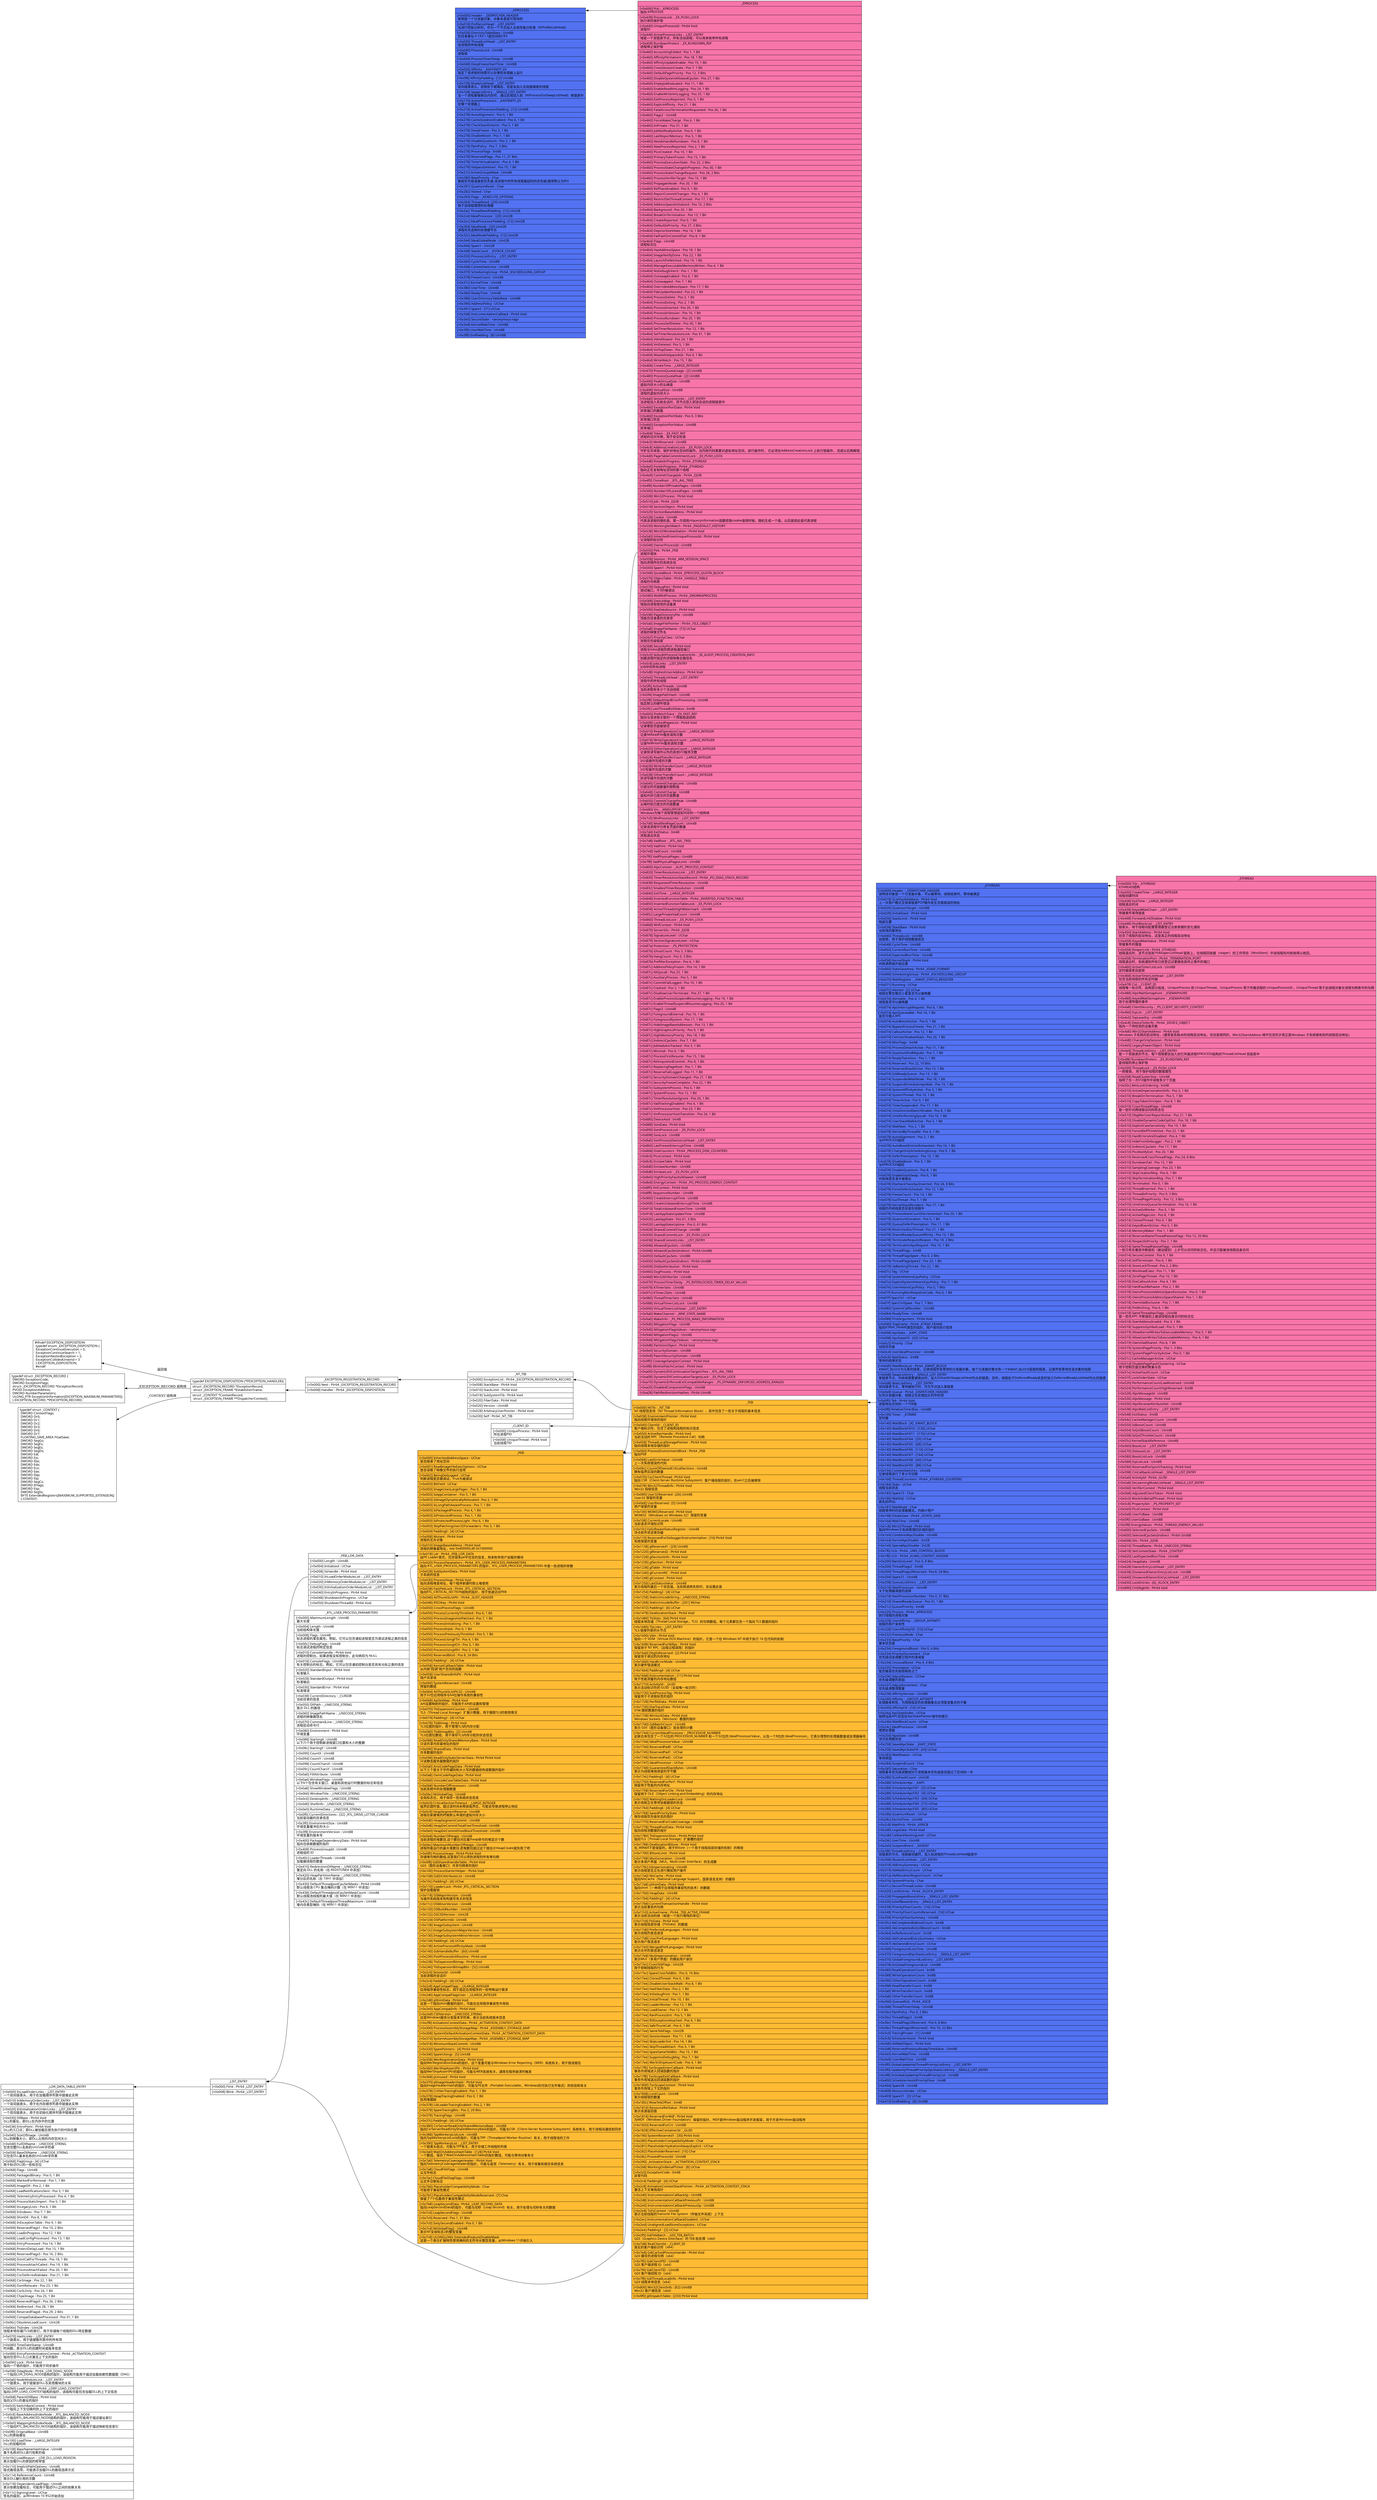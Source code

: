 digraph windows_struct {
    rankdir="RL"
    node [shape=record, fontname="Microsoft Yahei"]
    _EPROCESS [
        fillcolor="#F875AA"   
        style=filled
        label="<f0> _EPROCESS|
            <f1> [+0x000] Pcb              : _KPROCESS\l 指向 KPROCESS\l|
            <f2> [+0x438] ProcessLock      : _EX_PUSH_LOCK\l 执行体的保护锁\l|
            <f3> [+0x440] UniqueProcessId  : Ptr64 Void\l 进程ID\l|
            <f4> [+0x448] ActiveProcessLinks : _LIST_ENTRY\l 域是一个双链表节点，所有活动进程，可以用来枚举所有进程\l|
            <f5> [+0x458] RundownProtect   : _EX_RUNDOWN_REF\l 进程停止保护锁\l|
            <f6> [+0x460] AccountingFolded : Pos 1, 1 Bit\l|
            <f7> [+0x460] AffinityPermanent : Pos 18, 1 Bit\l|
            <f8> [+0x460] AffinityUpdateEnable : Pos 19, 1 Bit\l|
            <f9> [+0x460] CrossSessionCreate : Pos 7, 1 Bit\l|
            <f10> [+0x460] DefaultPagePriority : Pos 12, 3 Bits\l|
            <f11> [+0x460] DisableSystemAllowedCpuSet : Pos 27, 1 Bit\l|
            <f12> [+0x460] EmptyJobEvaluated : Pos 11, 1 Bit\l|
            <f13> [+0x460] EnableReadVmLogging : Pos 24, 1 Bit\l|
            <f14> [+0x460] EnableWriteVmLogging : Pos 25, 1 Bit\l|
            <f15> [+0x460] ExitProcessReported : Pos 3, 1 Bit\l|
            <f16> [+0x460] ExplicitAffinity : Pos 21, 1 Bit\l|
            <f17> [+0x460] FatalAccessTerminationRequested : Pos 26, 1 Bit\l|
            <f18> [+0x460] Flags2           : Uint4B\l|
            <f19> [+0x460] ForceWakeCharge  : Pos 6, 1 Bit\l|
            <f20> [+0x460] InPrivate        : Pos 31, 1 Bit\l|
            <f21> [+0x460] JobNotReallyActive : Pos 0, 1 Bit\l|
            <f22> [+0x460] LastReportMemory : Pos 5, 1 Bit\l|
            <f23> [+0x460] NeedsHandleRundown : Pos 8, 1 Bit\l|
            <f24> [+0x460] NewProcessReported : Pos 2, 1 Bit\l|
            <f25> [+0x460] PicoCreated      : Pos 10, 1 Bit\l|
            <f26> [+0x460] PrimaryTokenFrozen : Pos 15, 1 Bit\l|
            <f27> [+0x460] ProcessExecutionState : Pos 22, 2 Bits\l|
            <f28> [+0x460] ProcessStateChangeInProgress : Pos 30, 1 Bit\l|
            <f29> [+0x460] ProcessStateChangeRequest : Pos 28, 2 Bits\l|
            <f30> [+0x460] ProcessVerifierTarget : Pos 16, 1 Bit\l|
            <f31> [+0x460] PropagateNode    : Pos 20, 1 Bit\l|
            <f32> [+0x460] RefTraceEnabled  : Pos 9, 1 Bit\l|
            <f33> [+0x460] ReportCommitChanges : Pos 4, 1 Bit\l|
            <f34> [+0x460] RestrictSetThreadContext : Pos 17, 1 Bit\l|
            <f35> [+0x464] AddressSpaceInitialized : Pos 10, 2 Bits\l|
            <f36> [+0x464] Background       : Pos 20, 1 Bit\l|
            <f37> [+0x464] BreakOnTermination : Pos 13, 1 Bit\l|
            <f38> [+0x464] CreateReported   : Pos 0, 1 Bit\l|
            <f39> [+0x464] DefaultIoPriority : Pos 27, 3 Bits\l|
            <f40> [+0x464] DeprioritizeViews : Pos 14, 1 Bit\l|
            <f41> [+0x464] FailFastOnCommitFail : Pos 8, 1 Bit\l|
            <f42> [+0x464] Flags            : Uint4B\l 进程标志位\l|
            <f43> [+0x464] HasAddressSpace  : Pos 18, 1 Bit\l|
            <f44> [+0x464] ImageNotifyDone  : Pos 22, 1 Bit\l|
            <f45> [+0x464] LaunchPrefetched : Pos 19, 1 Bit\l|
            <f46> [+0x464] ManageExecutableMemoryWrites : Pos 4, 1 Bit\l|
            <f47> [+0x464] NoDebugInherit   : Pos 1, 1 Bit\l|
            <f48> [+0x464] OutswapEnabled   : Pos 6, 1 Bit\l|
            <f49> [+0x464] Outswapped       : Pos 7, 1 Bit\l|
            <f50> [+0x464] OverrideAddressSpace : Pos 17, 1 Bit\l|
            <f51> [+0x464] PdeUpdateNeeded  : Pos 23, 1 Bit\l|
            <f52> [+0x464] ProcessDelete    : Pos 3, 1 Bit\l|
            <f53> [+0x464] ProcessExiting   : Pos 2, 1 Bit\l|
            <f54> [+0x464] ProcessInserted  : Pos 26, 1 Bit\l|
            <f55> [+0x464] ProcessInSession : Pos 16, 1 Bit\l|
            <f56> [+0x464] ProcessRundown   : Pos 25, 1 Bit\l|
            <f57> [+0x464] ProcessSelfDelete : Pos 30, 1 Bit\l|
            <f58> [+0x464] SetTimerResolution : Pos 12, 1 Bit\l|
            <f59> [+0x464] SetTimerResolutionLink : Pos 31, 1 Bit\l|
            <f60> [+0x464] VdmAllowed       : Pos 24, 1 Bit\l|
            <f61> [+0x464] VmDeleted        : Pos 5, 1 Bit\l|
            <f62> [+0x464] VmTopDown        : Pos 21, 1 Bit\l|
            <f63> [+0x464] Wow64VaSpace4Gb  : Pos 9, 1 Bit\l|
            <f64> [+0x464] WriteWatch       : Pos 15, 1 Bit\l|
            <f65> [+0x468] CreateTime       : _LARGE_INTEGER\l|
            <f66> [+0x470] ProcessQuotaUsage : [2] Uint8B\l|
            <f67> [+0x480] ProcessQuotaPeak : [2] Uint8B\l|
            <f68> [+0x490] PeakVirtualSize  : Uint8B\l 虚拟内存大小的尖峰值\l|
            <f69> [+0x498] VirtualSize      : Uint8B\l 进程的虚拟内存大小\l|
            <f70> [+0x4a0] SessionProcessLinks : _LIST_ENTRY\l 当进程加入系统会话时，将节点加入到该会话的进程链表中\l|
            <f71> [+0x4b0] ExceptionPortData : Ptr64 Void\l 异常端口的数据\l|
            <f72> [+0x4b0] ExceptionPortState : Pos 0, 3 Bits\l 异常端口状态\l|
            <f73> [+0x4b0] ExceptionPortValue : Uint8B\l 异常端口\l|
            <f74> [+0x4b8] Token            : _EX_FAST_REF\l 进程的访问令牌，用于安全检查\l|
            <f75> [+0x4c0] MmReserved       : Uint8B\l|
            <f76> [+0x4c8] AddressCreationLock : _EX_PUSH_LOCK\l 守护互斥体锁，保护对地址空间的操作。当内核代码需要对虚拟地址空间，进行操作时， 它必须在AddressCreationLock 上执行锁操作， 完成以后再解锁\l|
            <f77> [+0x4d0] PageTableCommitmentLock : _EX_PUSH_LOCK\l|
            <f78> [+0x4d8] RotateInProgress : Ptr64 _ETHREAD\l|
            <f79> [+0x4e0] ForkInProgress   : Ptr64 _ETHREAD\l 指向正在复制地址空间的那个线程\l|
            <f80> [+0x4e8] CommitChargeJob  : Ptr64 _EJOB\l|
            <f81> [+0x4f0] CloneRoot        : _RTL_AVL_TREE\l|
            <f82> [+0x4f8] NumberOfPrivatePages : Uint8B\l|
            <f83> [+0x500] NumberOfLockedPages : Uint8B\l|
            <f84> [+0x508] Win32Process     : Ptr64 Void\l|
            <f85> [+0x510] Job              : Ptr64 _EJOB\l|
            <f86> [+0x518] SectionObject    : Ptr64 Void\l|
            <f87> [+0x520] SectionBaseAddress : Ptr64 Void\l|
            <f88> [+0x528] Cookie           : Uint4B\l 代表该进程的随机值，第一次调用ntqueryinformation函数获取cookie值得时候，随机生成一个值，以后就用此值代表进程\l|
            <f89> [+0x530] WorkingSetWatch  : Ptr64 _PAGEFAULT_HISTORY\l|
            <f90> [+0x538] Win32WindowStation : Ptr64 Void\l|
            <f91> [+0x540] InheritedFromUniqueProcessId : Ptr64 Void\l 父进程的标识符\l|
            <f92> [+0x548] OwnerProcessId   : Uint8B\l|
            <f93> [+0x550] Peb              : Ptr64 _PEB\l 进程环境块\l|
            <f94> [+0x558] Session          : Ptr64 _MM_SESSION_SPACE\l 指向进程所在的系统会话\l|
            <f95> [+0x560] Spare1           : Ptr64 Void\l|
            <f96> [+0x568] QuotaBlock       : Ptr64 _EPROCESS_QUOTA_BLOCK\l|
            <f97> [+0x570] ObjectTable      : Ptr64 _HANDLE_TABLE\l 进程的句柄表\l|
            <f98> [+0x578] DebugPort        : Ptr64 Void\l 调试端口，不为0被调试\l|
            <f99> [+0x580] WoW64Process     : Ptr64 _EWOW64PROCESS\l|
            <f100> [+0x588] DeviceMap        : Ptr64 Void\l 域指向进程使用的设备表\l|
            <f101> [+0x590] EtwDataSource    : Ptr64 Void\l|
            <f102> [+0x598] PageDirectoryPte : Uint8B\l 顶级页目录表的页表项\l|
            <f103> [+0x5a0] ImageFilePointer : Ptr64 _FILE_OBJECT\l|
            <f104> [+0x5a8] ImageFileName    : [15] UChar\l 进程的映像文件名\l|
            <f105> [+0x5b7] PriorityClass    : UChar\l 进程优先级程度\l|
            <f106> [+0x5b8] SecurityPort     : Ptr64 Void\l 进程与lsass进程的跨进程通信端口\l|
            <f107> [+0x5c0] SeAuditProcessCreationInfo : _SE_AUDIT_PROCESS_CREATION_INFO\l 创建进程时指定的进程映像全路径名\l|
            <f108> [+0x5c8] JobLinks         : _LIST_ENTRY\l JOB中的所有进程\l|
            <f109> [+0x5d8] HighestUserAddress : Ptr64 Void\l|
            <f110> [+0x5e0] ThreadListHead   : _LIST_ENTRY\l 进程中的所有线程\l|
            <f111> [+0x5f0] ActiveThreads    : Uint4B\l 当前进程有多少个活动线程\l|
            <f112> [+0x5f4] ImagePathHash    : Uint4B\l|
            <f113> [+0x5f8] DefaultHardErrorProcessing : Uint4B\l 指定默认的硬件错误\l|
            <f114> [+0x5fc] LastThreadExitStatus : Int4B\l|
            <f115> [+0x600] PrefetchTrace    : _EX_FAST_REF\l 指向与该进程关联的一个预取痕迹结构\l|
            <f116> [+0x608] LockedPagesList  : Ptr64 Void\l 记录哪些页面被锁住\l|
            <f117> [+0x610] ReadOperationCount : _LARGE_INTEGER\l 记录NtReadFile服务调用次数\l|
            <f118> [+0x618] WriteOperationCount : _LARGE_INTEGER\l 记录NtWriteFile服务调用次数\l|
            <f119> [+0x620] OtherOperationCount : _LARGE_INTEGER\l 记录除读写操作以外的其他I/O服务次数\l|
            <f120> [+0x628] ReadTransferCount : _LARGE_INTEGER\l I/O读操作完成的次数\l|
            <f121> [+0x630] WriteTransferCount : _LARGE_INTEGER\l I/O写操作完成的次数\l|
            <f122> [+0x638] OtherTransferCount : _LARGE_INTEGER\l 非读写操作完成的次数\l|
            <f123> [+0x640] CommitChargeLimit : Uint8B\l 已提交的页面数量的限制值\l|
            <f124> [+0x648] CommitCharge     : Uint8B\l 虚拟内存已提交的页面数量\l|
            <f125> [+0x650] CommitChargePeak : Uint8B\l 尖峰时刻已提交的页面数量\l|
            <f126> [+0x680] Vm               : _MMSUPPORT_FULL\l Windows为每个进程管理虚拟内存的一个结构体\l|
            <f127> [+0x7c0] MmProcessLinks   : _LIST_ENTRY\l|
            <f128> [+0x7d0] ModifiedPageCount : Uint4B\l 记录该进程中已修复页面的数量\l|
            <f129> [+0x7d4] ExitStatus       : Int4B\l 进程退出状态\l|
            <f130> [+0x7d8] VadRoot          : _RTL_AVL_TREE\l|
            <f131> [+0x7e0] VadHint          : Ptr64 Void\l|
            <f132> [+0x7e8] VadCount         : Uint8B\l|
            <f133> [+0x7f0] VadPhysicalPages : Uint8B\l|
            <f134> [+0x7f8] VadPhysicalPagesLimit : Uint8B\l|
            <f135> [+0x800] AlpcContext      : _ALPC_PROCESS_CONTEXT\l|
            <f136> [+0x820] TimerResolutionLink : _LIST_ENTRY\l|
            <f137> [+0x830] TimerResolutionStackRecord : Ptr64 _PO_DIAG_STACK_RECORD\l|
            <f138> [+0x838] RequestedTimerResolution : Uint4B\l|
            <f139> [+0x83c] SmallestTimerResolution : Uint4B\l|
            <f140> [+0x840] ExitTime         : _LARGE_INTEGER\l|
            <f141> [+0x848] InvertedFunctionTable : Ptr64 _INVERTED_FUNCTION_TABLE\l|
            <f142> [+0x850] InvertedFunctionTableLock : _EX_PUSH_LOCK\l|
            <f143> [+0x858] ActiveThreadsHighWatermark : Uint4B\l|
            <f144> [+0x85c] LargePrivateVadCount : Uint4B\l|
            <f145> [+0x860] ThreadListLock   : _EX_PUSH_LOCK\l|
            <f146> [+0x868] WnfContext       : Ptr64 Void\l|
            <f147> [+0x870] ServerSilo       : Ptr64 _EJOB\l|
            <f148> [+0x878] SignatureLevel   : UChar\l|
            <f149> [+0x879] SectionSignatureLevel : UChar\l|
            <f150> [+0x87a] Protection       : _PS_PROTECTION\l|
            <f151> [+0x87b] GhostCount       : Pos 3, 3 Bits\l|
            <f152> [+0x87b] HangCount        : Pos 0, 3 Bits\l|
            <f153> [+0x87b] PrefilterException : Pos 6, 1 Bit\l|
            <f154> [+0x87c] AddressPolicyFrozen : Pos 14, 1 Bit\l|
            <f155> [+0x87c] AltSyscall       : Pos 25, 1 Bit\l|
            <f156> [+0x87c] AuxiliaryProcess : Pos 5, 1 Bit\l|
            <f157> [+0x87c] CommitFailLogged : Pos 10, 1 Bit\l|
            <f158> [+0x87c] Crashed          : Pos 2, 1 Bit\l|
            <f159> [+0x87c] DisallowUserTerminate : Pos 27, 1 Bit\l|
            <f160> [+0x87c] EnableProcessSuspendResumeLogging : Pos 19, 1 Bit\l|
            <f161> [+0x87c] EnableThreadSuspendResumeLogging : Pos 20, 1 Bit\l|
            <f162> [+0x87c] Flags3           : Uint4B\l|
            <f163> [+0x87c] ForegroundExternal : Pos 16, 1 Bit\l|
            <f164> [+0x87c] ForegroundSystem : Pos 17, 1 Bit\l|
            <f165> [+0x87c] HideImageBaseAddresses : Pos 13, 1 Bit\l|
            <f166> [+0x87c] HighGraphicsPriority : Pos 9, 1 Bit\l|
            <f167> [+0x87c] HighMemoryPriority : Pos 18, 1 Bit\l|
            <f168> [+0x87c] IndirectCpuSets  : Pos 7, 1 Bit\l|
            <f169> [+0x87c] JobVadsAreTracked : Pos 3, 1 Bit\l|
            <f170> [+0x87c] Minimal          : Pos 0, 1 Bit\l|
            <f171> [+0x87c] ProcessFirstResume : Pos 15, 1 Bit\l|
            <f172> [+0x87c] RelinquishedCommit : Pos 8, 1 Bit\l|
            <f173> [+0x87c] ReplacingPageRoot : Pos 1, 1 Bit\l|
            <f174> [+0x87c] ReserveFailLogged : Pos 11, 1 Bit\l|
            <f175> [+0x87c] SecurityDomainChanged : Pos 21, 1 Bit\l|
            <f176> [+0x87c] SecurityFreezeComplete : Pos 22, 1 Bit\l|
            <f177> [+0x87c] SubsystemProcess : Pos 6, 1 Bit\l|
            <f178> [+0x87c] SystemProcess    : Pos 12, 1 Bit\l|
            <f179> [+0x87c] TimerResolutionIgnore : Pos 26, 1 Bit\l|
            <f180> [+0x87c] VadTrackingDisabled : Pos 4, 1 Bit\l|
            <f181> [+0x87c] VmProcessorHost  : Pos 23, 1 Bit\l|
            <f182> [+0x87c] VmProcessorHostTransition : Pos 24, 1 Bit\l|
            <f183> [+0x880] DeviceAsid       : Int4B\l|
            <f184> [+0x888] SvmData          : Ptr64 Void\l|
            <f185> [+0x890] SvmProcessLock   : _EX_PUSH_LOCK\l|
            <f186> [+0x898] SvmLock          : Uint8B\l|
            <f187> [+0x8a0] SvmProcessDeviceListHead : _LIST_ENTRY\l|
            <f188> [+0x8b0] LastFreezeInterruptTime : Uint8B\l|
            <f189> [+0x8b8] DiskCounters     : Ptr64 _PROCESS_DISK_COUNTERS\l|
            <f190> [+0x8c0] PicoContext      : Ptr64 Void\l|
            <f191> [+0x8c8] EnclaveTable     : Ptr64 Void\l|
            <f192> [+0x8d0] EnclaveNumber    : Uint8B\l|
            <f193> [+0x8d8] EnclaveLock      : _EX_PUSH_LOCK\l|
            <f194> [+0x8e0] HighPriorityFaultsAllowed : Uint4B\l|
            <f195> [+0x8e8] EnergyContext    : Ptr64 _PO_PROCESS_ENERGY_CONTEXT\l|
            <f196> [+0x8f0] VmContext        : Ptr64 Void\l|
            <f197> [+0x8f8] SequenceNumber   : Uint8B\l|
            <f198> [+0x900] CreateInterruptTime : Uint8B\l|
            <f199> [+0x908] CreateUnbiasedInterruptTime : Uint8B\l|
            <f200> [+0x910] TotalUnbiasedFrozenTime : Uint8B\l|
            <f201> [+0x918] LastAppStateUpdateTime : Uint8B\l|
            <f202> [+0x920] LastAppState     : Pos 61, 3 Bits\l|
            <f203> [+0x920] LastAppStateUptime : Pos 0, 61 Bits\l|
            <f204> [+0x928] SharedCommitCharge : Uint8B\l|
            <f205> [+0x930] SharedCommitLock : _EX_PUSH_LOCK\l|
            <f206> [+0x938] SharedCommitLinks : _LIST_ENTRY\l|
            <f207> [+0x948] AllowedCpuSets   : Uint8B\l|
            <f208> [+0x948] AllowedCpuSetsIndirect : Ptr64 Uint8B\l|
            <f209> [+0x950] DefaultCpuSets   : Uint8B\l|
            <f210> [+0x950] DefaultCpuSetsIndirect : Ptr64 Uint8B\l|
            <f211> [+0x958] DiskIoAttribution : Ptr64 Void\l|
            <f212> [+0x960] DxgProcess       : Ptr64 Void\l|
            <f213> [+0x968] Win32KFilterSet  : Uint4B\l|
            <f214> [+0x970] ProcessTimerDelay : _PS_INTERLOCKED_TIMER_DELAY_VALUES\l|
            <f215> [+0x978] KTimerSets       : Uint4B\l|
            <f216> [+0x97c] KTimer2Sets      : Uint4B\l|
            <f217> [+0x980] ThreadTimerSets  : Uint4B\l|
            <f218> [+0x988] VirtualTimerListLock : Uint8B\l|
            <f219> [+0x990] VirtualTimerListHead : _LIST_ENTRY\l|
            <f220> [+0x9a0] WakeChannel      : _WNF_STATE_NAME\l|
            <f221> [+0x9a0] WakeInfo         : _PS_PROCESS_WAKE_INFORMATION\l|
            <f222> [+0x9d0] MitigationFlags  : Uint4B\l|
            <f223> [+0x9d0] MitigationFlagsValues : \<anonymous-tag\>\l|
            <f224> [+0x9d4] MitigationFlags2 : Uint4B\l|
            <f225> [+0x9d4] MitigationFlags2Values : \<anonymous-tag\>\l|
            <f226> [+0x9d8] PartitionObject  : Ptr64 Void\l|
            <f227> [+0x9e0] SecurityDomain   : Uint8B\l|
            <f228> [+0x9e8] ParentSecurityDomain : Uint8B\l|
            <f229> [+0x9f0] CoverageSamplerContext : Ptr64 Void\l|
            <f230> [+0x9f8] MmHotPatchContext : Ptr64 Void\l|
            <f231> [+0xa00] DynamicEHContinuationTargetsTree : _RTL_AVL_TREE\l|
            <f232> [+0xa08] DynamicEHContinuationTargetsLock : _EX_PUSH_LOCK\l|
            <f233> [+0xa10] DynamicEnforcedCetCompatibleRanges : _PS_DYNAMIC_ENFORCED_ADDRESS_RANGES\l|
            <f234> [+0xa20] DisabledComponentFlags : Uint4B\l|
            <f235> [+0xa28] PathRedirectionHashes : Ptr64 Uint4B\l"
    ]
    _ETHREAD [
        fillcolor="#F875AA"   
        style=filled
        label="<f0> _ETHREAD|
            <f1> [+0x000] Tcb              : _KTHREAD\l KTHREAD结构\l|
            <f2> [+0x430] CreateTime       : _LARGE_INTEGER\l 线程创建时间\l|
            <f3> [+0x438] ExitTime         : _LARGE_INTEGER\l 线程退出时间\l|
            <f4> [+0x438] KeyedWaitChain   : _LIST_ENTRY\l 带键事件等待链表\l|
            <f5> [+0x448] ForwardLinkShadow : Ptr64 Void\l|
            <f6> [+0x448] PostBlockList    : _LIST_ENTRY\l 链表头，用于线程向配置管理器登记注册表键的变化通知\l|
            <f7> [+0x450] StartAddress     : Ptr64 Void\l 包含了线程的启动地址，这是真正的线程启动地址\l|
            <f8> [+0x458] KeyedWaitValue   : Ptr64 Void\l 带键事件的键值\l|
            <f9> [+0x458] ReaperLink       : Ptr64 _ETHREAD\l 线程退出时，该节点挂到 PsReaperListHead 链表上，在线程回收器（reaper）的工作项目（WorkItem）中该线程的内核栈得以收回。\l|
            <f10> [+0x458] TerminationPort  : Ptr64 _TERMINATION_PORT\l 线程退出时，系统通知所有已经登记过要接收其终止事件的端口\l|
            <f11> [+0x460] ActiveTimerListLock : Uint8B\l 定时器链表自旋锁\l|
            <f12> [+0x468] ActiveTimerListHead : _LIST_ENTRY\l 包含当前线程的所有定时器\l|
            <f13> [+0x478] Cid              : _CLIENT_ID\l 线程唯一标识符，由两部分组成，UniqueProcess 和 UniqueThread，UniqueProcess 等于所属进程的 UniqueProcessId ，UniqueThread 等于此线程对象在进程句柄表中的句柄\l|
            <f14> [+0x488] AlpcWaitSemaphore : _KSEMAPHORE\l|
            <f15> [+0x488] KeyedWaitSemaphore : _KSEMAPHORE\l 用于处理带键的事件\l|
            <f16> [+0x4a8] ClientSecurity   : _PS_CLIENT_SECURITY_CONTEXT\l|
            <f17> [+0x4b0] IrpList          : _LIST_ENTRY\l|
            <f18> [+0x4c0] TopLevelIrp      : Uint8B\l|
            <f19> [+0x4c8] DeviceToVerify   : Ptr64 _DEVICE_OBJECT\l 指向一个待检验的设备对象\l|
            <f20> [+0x4d0] Win32StartAddress : Ptr64 Void\l Windows 子系统的启动地址，(通常是系统dll的线程启动地址，往往是相同的，Win32StartAddress 域中包含的才真正是Windows 子系统接收到的线程启动地址)\l|
            <f21> [+0x4d8] ChargeOnlySession : Ptr64 Void\l|
            <f22> [+0x4e0] LegacyPowerObject : Ptr64 Void\l|
            <f23> [+0x4e8] ThreadListEntry  : _LIST_ENTRY\l 是一个双链表的节点，每个线程都会加入到它所属进程EPROCESS结构的ThreadListHead 双链表中\l|
            <f24> [+0x4f8] RundownProtect   : _EX_RUNDOWN_REF\l 是线程的停止保护锁\l|
            <f25> [+0x500] ThreadLock       : _EX_PUSH_LOCK\l 一把推锁， 用于保护线程的数据属性\l|
            <f26> [+0x508] ReadClusterSize  : Uint4B\l 指明了在一次I/O操作中读取多少个页面\l|
            <f27> [+0x50c] MmLockOrdering   : Int4B\l|
            <f28> [+0x510] ActiveImpersonationInfo : Pos 3, 1 Bit\l|
            <f29> [+0x510] BreakOnTermination : Pos 5, 1 Bit\l|
            <f30> [+0x510] CopyTokenOnOpen  : Pos 8, 1 Bit\l|
            <f31> [+0x510] CrossThreadFlags : Uint4B\l 是一些针对跨线程访问的标志位\l|
            <f32> [+0x510] DbgWerUserReportActive : Pos 21, 1 Bit\l|
            <f33> [+0x510] DisableDynamicCodeOptOut : Pos 18, 1 Bit\l|
            <f34> [+0x510] ExplicitCaseSensitivity : Pos 19, 1 Bit\l|
            <f35> [+0x510] ForcedSelfTrimActive : Pos 22, 1 Bit\l|
            <f36> [+0x510] HardErrorsAreDisabled : Pos 4, 1 Bit\l|
            <f37> [+0x510] HideFromDebugger : Pos 2, 1 Bit\l|
            <f38> [+0x510] IndirectCpuSets  : Pos 17, 1 Bit\l|
            <f39> [+0x510] PicoNotifyExit   : Pos 20, 1 Bit\l|
            <f40> [+0x510] ReservedCrossThreadFlags : Pos 24, 8 Bits\l|
            <f41> [+0x510] RundownFail      : Pos 15, 1 Bit\l|
            <f42> [+0x510] SamplingCoverage : Pos 23, 1 Bit\l|
            <f43> [+0x510] SkipCreationMsg  : Pos 6, 1 Bit\l|
            <f44> [+0x510] SkipTerminationMsg : Pos 7, 1 Bit\l|
            <f45> [+0x510] Terminated       : Pos 0, 1 Bit\l|
            <f46> [+0x510] ThreadInserted   : Pos 1, 1 Bit\l|
            <f47> [+0x510] ThreadIoPriority : Pos 9, 3 Bits\l|
            <f48> [+0x510] ThreadPagePriority : Pos 12, 3 Bits\l|
            <f49> [+0x510] UmsForceQueueTermination : Pos 16, 1 Bit\l|
            <f50> [+0x514] ActiveExWorker   : Pos 0, 1 Bit\l|
            <f51> [+0x514] ActivePageLists  : Pos 8, 1 Bit\l|
            <f52> [+0x514] ClonedThread     : Pos 4, 1 Bit\l|
            <f53> [+0x514] KeyedEventInUse  : Pos 5, 1 Bit\l|
            <f54> [+0x514] MemoryMaker      : Pos 1, 1 Bit\l|
            <f55> [+0x514] ReservedSameThreadPassiveFlags : Pos 12, 20 Bits\l|
            <f56> [+0x514] RespectIoPriority : Pos 7, 1 Bit\l|
            <f57> [+0x514] SameThreadPassiveFlags : Uint4B\l 一些只有在最低中断级别（被动级别）上才可以访问的标志位，并且只能被该线程自身访问\l|
            <f58> [+0x514] SecureContext    : Pos 9, 1 Bit\l|
            <f59> [+0x514] SelfTerminate    : Pos 6, 1 Bit\l|
            <f60> [+0x514] StoreLockThread  : Pos 2, 2 Bits\l|
            <f61> [+0x514] WorkloadClass    : Pos 11, 1 Bit\l|
            <f62> [+0x514] ZeroPageThread   : Pos 10, 1 Bit\l|
            <f63> [+0x518] EtwCalloutActive : Pos 4, 1 Bit\l|
            <f64> [+0x518] HardFaultBehavior : Pos 2, 1 Bit\l|
            <f65> [+0x518] OwnsProcessAddressSpaceExclusive : Pos 0, 1 Bit\l|
            <f66> [+0x518] OwnsProcessAddressSpaceShared : Pos 1, 1 Bit\l|
            <f67> [+0x518] OwnsVadExclusive : Pos 7, 1 Bit\l|
            <f68> [+0x518] Prefetching      : Pos 6, 1 Bit\l|
            <f69> [+0x518] SameThreadApcFlags : Uint4B\l 是一些在APC 中断级别上被该线程自身访问的标志位\l|
            <f70> [+0x518] StartAddressInvalid : Pos 3, 1 Bit\l|
            <f71> [+0x518] SuppressSymbolLoad : Pos 5, 1 Bit\l|
            <f72> [+0x519] AllowKernelWritesToExecutableMemory : Pos 5, 1 Bit\l|
            <f73> [+0x519] AllowUserWritesToExecutableMemory : Pos 4, 1 Bit\l|
            <f74> [+0x519] OwnsVadShared    : Pos 6, 1 Bit\l|
            <f75> [+0x519] SystemPagePriority : Pos 1, 3 Bits\l|
            <f76> [+0x519] SystemPagePriorityActive : Pos 0, 1 Bit\l|
            <f77> [+0x51c] CacheManagerActive : UChar\l|
            <f78> [+0x51d] DisablePageFaultClustering : UChar\l 用于控制页面交换的聚集与否\l|
            <f79> [+0x51e] ActiveFaultCount : UChar\l|
            <f80> [+0x51f] LockOrderState   : UChar\l|
            <f81> [+0x520] PerformanceCountLowReserved : Uint4B\l|
            <f82> [+0x524] PerformanceCountHighReserved : Int4B\l|
            <f83> [+0x528] AlpcMessageId    : Uint8B\l|
            <f84> [+0x530] AlpcMessage      : Ptr64 Void\l|
            <f85> [+0x530] AlpcReceiveAttributeSet : Uint4B\l|
            <f86> [+0x538] AlpcWaitListEntry : _LIST_ENTRY\l|
            <f87> [+0x548] ExitStatus       : Int4B\l|
            <f88> [+0x54c] CacheManagerCount : Uint4B\l|
            <f89> [+0x550] IoBoostCount     : Uint4B\l|
            <f90> [+0x554] IoQoSBoostCount  : Uint4B\l|
            <f91> [+0x558] IoQoSThrottleCount : Uint4B\l|
            <f92> [+0x55c] KernelStackReference : Uint4B\l|
            <f93> [+0x560] BoostList        : _LIST_ENTRY\l|
            <f94> [+0x570] DeboostList      : _LIST_ENTRY\l|
            <f95> [+0x580] BoostListLock    : Uint8B\l|
            <f96> [+0x588] IrpListLock      : Uint8B\l|
            <f97> [+0x590] ReservedForSynchTracking : Ptr64 Void\l|
            <f98> [+0x598] CmCallbackListHead : _SINGLE_LIST_ENTRY\l|
            <f99> [+0x5a0] ActivityId       : Ptr64 _GUID\l|
            <f100> [+0x5a8] SeLearningModeListHead : _SINGLE_LIST_ENTRY\l|
            <f101> [+0x5b0] VerifierContext  : Ptr64 Void\l|
            <f102> [+0x5b8] AdjustedClientToken : Ptr64 Void\l|
            <f103> [+0x5c0] WorkOnBehalfThread : Ptr64 Void\l|
            <f104> [+0x5c8] PropertySet      : _PS_PROPERTY_SET\l|
            <f105> [+0x5e0] PicoContext      : Ptr64 Void\l|
            <f106> [+0x5e8] UserFsBase       : Uint8B\l|
            <f107> [+0x5f0] UserGsBase       : Uint8B\l|
            <f108> [+0x5f8] EnergyValues     : Ptr64 _THREAD_ENERGY_VALUES\l|
            <f109> [+0x600] SelectedCpuSets  : Uint8B\l|
            <f110> [+0x600] SelectedCpuSetsIndirect : Ptr64 Uint8B\l|
            <f111> [+0x608] Silo             : Ptr64 _EJOB\l|
            <f112> [+0x610] ThreadName       : Ptr64 _UNICODE_STRING\l|
            <f113> [+0x618] SetContextState  : Ptr64 _CONTEXT\l|
            <f114> [+0x620] LastExpectedRunTime : Uint4B\l|
            <f115> [+0x624] HeapData         : Uint4B\l|
            <f116> [+0x628] OwnerEntryListHead : _LIST_ENTRY\l|
            <f117> [+0x638] DisownedOwnerEntryListLock : Uint8B\l|
            <f118> [+0x640] DisownedOwnerEntryListHead : _LIST_ENTRY\l|
            <f119> [+0x650] LockEntries      : [6] _KLOCK_ENTRY\l|
            <f120> [+0x890] CmDbgInfo        : Ptr64 Void\l"
    ]
    _KPROCESS [
        fillcolor="#5272F2"   
        style=filled
        label="<f0> _KPROCESS|
        <f1> [+0x000] Header           : _DISPATCHER_HEADER\l 表明是一个分发器对象，对象本身是可等待的\l|
        <f2> [+0x018] ProfileListHead  : _LIST_ENTRY\l 当进行性能分析时，作为一个节点加入全局性能分析表（KiProfileListHead）\l|
        <f3> [+0x028] DirectoryTableBase : Uint8B\l 页目录基址.0 CR3 /.1超空间的CR3\l|
        <f4> [+0x030] ThreadListHead   : _LIST_ENTRY\l 该进程的所有线程\l|
        <f5> [+0x040] ProcessLock      : Uint4B\l 进程锁\l|
        <f6> [+0x044] ProcessTimerDelay : Uint4B\l|
        <f7> [+0x048] DeepFreezeStartTime : Uint8B\l|
        <f8> [+0x050] Affinity         : _KAFFINITY_EX\l 指定了该进程的线程可以在哪些处理器上运行\l|
        <f9> [+0x0f8] AffinityPadding  : [12] Uint8B\l|
        <f10> [+0x158] ReadyListHead    : _LIST_ENTRY\l 双向链表表头，进程处于就绪态，但是未加入全局就绪表的线程\l|
        <f11> [+0x168] SwapListEntry    : _SINGLE_LIST_ENTRY\l 当一个进程要被换出内存时，通过此域加入到（KiProcessOutSwapListHead）单链表中\l|
        <f12> [+0x170] ActiveProcessors : _KAFFINITY_EX\l 在哪个处理器上\l|
        <f13> [+0x218] ActiveProcessorsPadding : [12] Uint8B\l|
        <f14> [+0x278] AutoAlignment    : Pos 0, 1 Bit\l|
        <f15> [+0x278] CacheIsolationEnabled : Pos 6, 1 Bit\l|
        <f16> [+0x278] CheckStackExtents : Pos 5, 1 Bit\l|
        <f17> [+0x278] DeepFreeze       : Pos 3, 1 Bit\l|
        <f18> [+0x278] DisableBoost     : Pos 1, 1 Bit\l|
        <f19> [+0x278] DisableQuantum   : Pos 2, 1 Bit\l|
        <f20> [+0x278] PpmPolicy        : Pos 7, 3 Bits\l|
        <f21> [+0x278] ProcessFlags     : Int4B\l|
        <f22> [+0x278] ReservedFlags    : Pos 11, 21 Bits\l|
        <f23> [+0x278] TimerVirtualization : Pos 4, 1 Bit\l|
        <f24> [+0x278] VaSpaceDeleted   : Pos 10, 1 Bit\l|
        <f25> [+0x27c] ActiveGroupsMask : Uint4B\l|
        <f26> [+0x280] BasePriority     : Char\l 基础优先级或最低优先级,该进程中的所有线程最起码的优先级(通常默认为8h)\l|
        <f27> [+0x281] QuantumReset     : Char\l|
        <f28> [+0x282] Visited          : Char\l|
        <f29> [+0x283] Flags            : _KEXECUTE_OPTIONS\l|
        <f30> [+0x284] ThreadSeed       : [20] Uint2B\l 用于该线程理想的处理器\l|
        <f31> [+0x2ac] ThreadSeedPadding : [12] Uint2B\l|
        <f32> [+0x2c4] IdealProcessor   : [20] Uint2B\l|
        <f33> [+0x2ec] IdealProcessorPadding : [12] Uint2B\l|
        <f34> [+0x304] IdealNode        : [20] Uint2B\l 进程优先选择的处理器节点\l|
        <f35> [+0x32c] IdealNodePadding : [12] Uint2B\l|
        <f36> [+0x344] IdealGlobalNode  : Uint2B\l|
        <f37> [+0x346] Spare1           : Uint2B\l|
        <f38> [+0x348] StackCount       : _KSTACK_COUNT\l|
        <f39> [+0x350] ProcessListEntry : _LIST_ENTRY\l|
        <f40> [+0x360] CycleTime        : Uint8B\l|
        <f41> [+0x368] ContextSwitches  : Uint8B\l|
        <f42> [+0x370] SchedulingGroup  : Ptr64 _KSCHEDULING_GROUP\l|
        <f43> [+0x378] FreezeCount      : Uint4B\l|
        <f44> [+0x37c] KernelTime       : Uint4B\l|
        <f45> [+0x380] UserTime         : Uint4B\l|
        <f46> [+0x384] ReadyTime        : Uint4B\l|
        <f47> [+0x388] UserDirectoryTableBase : Uint8B\l|
        <f48> [+0x390] AddressPolicy    : UChar\l|
        <f49> [+0x391] Spare2           : [71] UChar\l|
        <f50> [+0x3d8] InstrumentationCallback : Ptr64 Void\l|
        <f51> [+0x3e0] SecureState      : \<anonymous-tag\>\l|
        <f52> [+0x3e8] KernelWaitTime   : Uint8B\l|
        <f53> [+0x3f0] UserWaitTime     : Uint8B\l|
        <f54> [+0x3f8] EndPadding       : [8] Uint8B\l"
    ]
    _KTHREAD[
        fillcolor="#5272F2"   
        style=filled
        label="<f0>_KTHREAD|
            <f1> [+0x000] Header           : _DISPATCHER_HEADER\l 说明该对象是一个分发器对象，可以被等待。线程结束时，等待被满足\l|
            <f2> [+0x018] SListFaultAddress : Ptr64 Void\l 上一次用户模式互锁单链表POP操作发生页面错误的地址\l|
            <f3> [+0x020] QuantumTarget    : Uint8B\l|
            <f4> [+0x028] InitialStack     : Ptr64 Void\l|
            <f5> [+0x030] StackLimit       : Ptr64 Void\l 栈底位置\l|
            <f6> [+0x038] StackBase        : Ptr64 Void\l 当前栈的基地址\l|
            <f7> [+0x040] ThreadLock       : Uint8B\l 自旋锁，用于保护线程数据成员\l|
            <f8> [+0x048] CycleTime        : Uint8B\l|
            <f9> [+0x050] CurrentRunTime   : Uint4B\l|
            <f10> [+0x054] ExpectedRunTime  : Uint4B\l|
            <f11> [+0x058] KernelStack      : Ptr64 Void\l 内核调用栈开始位置\l|
            <f12> [+0x060] StateSaveArea    : Ptr64 _XSAVE_FORMAT\l|
            <f13> [+0x068] SchedulingGroup  : Ptr64 _KSCHEDULING_GROUP\l|
            <f14> [+0x070] WaitRegister     : _KWAIT_STATUS_REGISTER\l|
            <f15> [+0x071] Running          : UChar\l|
            <f16> [+0x072] Alerted          : [2] UChar\l 线程在警告模式小爱是否可以被唤醒\l|
            <f17> [+0x074] Alertable        : Pos 4, 1 Bit\l 线程是否可以被唤醒\l|
            <f18> [+0x074] ApcInterruptRequest : Pos 6, 1 Bit\l|
            <f19> [+0x074] ApcQueueable     : Pos 14, 1 Bit\l 是否可插入APC\l|
            <f20> [+0x074] AutoBoostActive  : Pos 0, 1 Bit\l|
            <f21> [+0x074] BypassProcessFreeze : Pos 21, 1 Bit\l|
            <f22> [+0x074] CalloutActive    : Pos 12, 1 Bit\l|
            <f23> [+0x074] CetUserShadowStack : Pos 20, 1 Bit\l|
            <f24> [+0x074] MiscFlags        : Int4B\l|
            <f25> [+0x074] ProcessDetachActive : Pos 11, 1 Bit\l|
            <f26> [+0x074] QuantumEndMigrate : Pos 7, 1 Bit\l|
            <f27> [+0x074] ReadyTransition  : Pos 1, 1 Bit\l|
            <f28> [+0x074] Reserved         : Pos 22, 10 Bits\l|
            <f29> [+0x074] ReservedStackInUse : Pos 15, 1 Bit\l|
            <f30> [+0x074] ScbReadyQueue    : Pos 13, 1 Bit\l|
            <f31> [+0x074] SuspendedWaitMode : Pos 18, 1 Bit\l|
            <f32> [+0x074] SuspendSchedulerApcWait : Pos 19, 1 Bit\l|
            <f33> [+0x074] SystemAffinityActive : Pos 3, 1 Bit\l|
            <f34> [+0x074] SystemThread     : Pos 10, 1 Bit\l|
            <f35> [+0x074] TimerActive      : Pos 9, 1 Bit\l|
            <f36> [+0x074] TimerSuspended   : Pos 17, 1 Bit\l|
            <f37> [+0x074] UmsDirectedSwitchEnable : Pos 8, 1 Bit\l|
            <f38> [+0x074] UmsPerformingSyscall : Pos 16, 1 Bit\l|
            <f39> [+0x074] UserStackWalkActive : Pos 5, 1 Bit\l|
            <f40> [+0x074] WaitNext         : Pos 2, 1 Bit\l|
            <f41> [+0x078] AlertedByThreadId : Pos 4, 1 Bit\l|
            <f42> [+0x078] AutoAlignment    : Pos 2, 1 Bit\l 与KPROCESS相同\l|
            <f43> [+0x078] AutoBoostEntriesExhausted : Pos 16, 1 Bit\l|
            <f44> [+0x078] ChargeOnlySchedulingGroup : Pos 9, 1 Bit\l|
            <f45> [+0x078] DeferPreemption  : Pos 10, 1 Bit\l|
            <f46> [+0x078] DisableBoost     : Pos 3, 1 Bit\l 与KPROCESS相同\l|
            <f47> [+0x078] DisableQuantum   : Pos 8, 1 Bit\l|
            <f48> [+0x078] EnableStackSwap  : Pos 6, 1 Bit\l 内核栈是否准许被换出\l|
            <f49> [+0x078] EtwStackTraceApcInserted : Pos 24, 8 Bits\l|
            <f50> [+0x078] ForceDeferSchedule : Pos 12, 1 Bit\l|
            <f51> [+0x078] FreezeCount      : Pos 14, 1 Bit\l|
            <f52> [+0x078] GuiThread        : Pos 7, 1 Bit\l|
            <f53> [+0x078] KernelStackResident : Pos 17, 1 Bit\l 线程的内核栈是否驻留在线程中\l|
            <f54> [+0x078] ProcessStackCountDecremented : Pos 20, 1 Bit\l|
            <f55> [+0x078] QuantumDonation  : Pos 5, 1 Bit\l|
            <f56> [+0x078] QueueDeferPreemption : Pos 11, 1 Bit\l|
            <f57> [+0x078] RestrictedGuiThread : Pos 21, 1 Bit\l|
            <f58> [+0x078] SharedReadyQueueAffinity : Pos 13, 1 Bit\l|
            <f59> [+0x078] TerminateRequestReason : Pos 18, 2 Bits\l|
            <f60> [+0x078] TerminationApcRequest : Pos 15, 1 Bit\l|
            <f61> [+0x078] ThreadFlags      : Int4B\l|
            <f62> [+0x078] ThreadFlagsSpare : Pos 0, 2 Bits\l|
            <f63> [+0x078] ThreadFlagsSpare2 : Pos 23, 1 Bit\l|
            <f64> [+0x078] VpBackingThread  : Pos 22, 1 Bit\l|
            <f65> [+0x07c] Tag              : UChar\l|
            <f66> [+0x07d] SystemHeteroCpuPolicy : UChar\l|
            <f67> [+0x07e] ExplicitSystemHeteroCpuPolicy : Pos 7, 1 Bit\l|
            <f68> [+0x07e] UserHeteroCpuPolicy : Pos 0, 7 Bits\l|
            <f69> [+0x07f] RunningNonRetpolineCode : Pos 0, 1 Bit\l|
            <f70> [+0x07f] SpecCtrl         : UChar\l|
            <f71> [+0x07f] SpecCtrlSpare    : Pos 1, 7 Bits\l|
            <f72> [+0x080] SystemCallNumber : Uint4B\l|
            <f73> [+0x084] ReadyTime        : Uint4B\l|
            <f74> [+0x088] FirstArgument    : Ptr64 Void\l|
            <f75> [+0x090] TrapFrame        : Ptr64 _KTRAP_FRAME\l 指向KTRAP_FRAME类型的指针。用户保存执行现场\l|
            <f76> [+0x098] ApcState         : _KAPC_STATE\l|
            <f77> [+0x098] ApcStateFill     : [43] UChar\l|
            <f78> [+0x0c3] Priority         : Char\l 动态优先级\l|
            <f79> [+0x0c4] UserIdealProcessor : Uint4B\l|
            <f80> [+0x0c8] WaitStatus       : Int8B\l 等待的结果状态\l|
            <f81> [+0x0d0] WaitBlockList    : Ptr64 _KWAIT_BLOCK\l KWAIT_BLOCK为元素的链表，记录线程所有等待的分发器对象。每个分发器对象也有一个KWAIT_BLOCK组成的链表，记录所有等待在该对象的线程\l|
            <f82> [+0x0d8] SwapListEntry    : _SINGLE_LIST_ENTRY\l 单链表节点，内核栈需要被换出时，加入KiStackInSwapListHead为头的链表。另外，线程处于DeferredReady状态时加入DeferredReadyListHead为头的链表\l|
            <f83> [+0x0d8] WaitListEntry    : _LIST_ENTRY\l 双向链表节点，等待被执行时，作为节点加入某链表\l|
            <f84> [+0x0e8] Queue            : Ptr64 _DISPATCHER_HEADER\l 队列分发器对象，线程正在处理此队列中的项\l|
            <f85> [+0x0f0] Teb              : Ptr64 Void\l 进程地址空间的一个TEB域\l|
            <f86> [+0x0f8] RelativeTimerBias : Uint8B\l|
            <f87> [+0x100] Timer            : _KTIMER\l 定时器\l|
            <f88> [+0x140] WaitBlock        : [4] _KWAIT_BLOCK\l|
            <f89> [+0x140] WaitBlockFill10  : [136] UChar\l|
            <f90> [+0x140] WaitBlockFill11  : [176] UChar\l|
            <f91> [+0x140] WaitBlockFill4   : [20] UChar\l|
            <f92> [+0x140] WaitBlockFill5   : [68] UChar\l|
            <f93> [+0x140] WaitBlockFill6   : [116] UChar\l|
            <f94> [+0x140] WaitBlockFill7   : [164] UChar\l|
            <f95> [+0x140] WaitBlockFill8   : [40] UChar\l|
            <f96> [+0x140] WaitBlockFill9   : [88] UChar\l|
            <f97> [+0x154] ContextSwitches  : Uint4B\l 记录线程进行了多少次切换\l|
            <f98> [+0x168] ThreadCounters   : Ptr64 _KTHREAD_COUNTERS\l|
            <f99> [+0x184] State            : UChar\l 线程当前状态\l|
            <f100> [+0x185] Spare13          : Char\l|
            <f101> [+0x186] WaitIrql         : UChar\l 原先的IRQL\l|
            <f102> [+0x187] WaitMode         : Char\l 线程等待时的处理器模式，内核or用户\l|
            <f103> [+0x198] XStateSave       : Ptr64 _XSTATE_SAVE\l|
            <f104> [+0x1b4] WaitTime         : Uint4B\l|
            <f105> [+0x1c8] Win32Thread      : Ptr64 Void\l 指向Windows子系统管理的区域的指针\l|
            <f106> [+0x1e4] CombinedApcDisable : Uint4B\l|
            <f107> [+0x1e4] KernelApcDisable : Int2B\l|
            <f108> [+0x1e6] SpecialApcDisable : Int2B\l|
            <f109> [+0x1f0] Ucb              : Ptr64 _UMS_CONTROL_BLOCK\l|
            <f110> [+0x1f8] Uch              : Ptr64 _KUMS_CONTEXT_HEADER\l|
            <f111> [+0x200] BamQosLevel      : Pos 0, 8 Bits\l|
            <f112> [+0x200] ThreadFlags2     : Int4B\l|
            <f113> [+0x200] ThreadFlags2Reserved : Pos 8, 24 Bits\l|
            <f114> [+0x204] Spare21          : Uint4B\l|
            <f115> [+0x208] QueueListEntry   : _LIST_ENTRY\l|
            <f116> [+0x218] NextProcessor    : Uint4B\l 关于处理器调度的选择\l|
            <f117> [+0x218] NextProcessorNumber : Pos 0, 31 Bits\l|
            <f118> [+0x218] SharedReadyQueue : Pos 31, 1 Bit\l|
            <f119> [+0x21c] QueuePriority    : Int4B\l|
            <f120> [+0x220] Process          : Ptr64 _KPROCESS\l 执行线程的进程对象\l|
            <f121> [+0x228] UserAffinity     : _GROUP_AFFINITY\l 线程的用户亲和性\l|
            <f122> [+0x228] UserAffinityFill : [10] UChar\l|
            <f123> [+0x232] PreviousMode     : Char\l|
            <f124> [+0x233] BasePriority     : Char\l 基本优先级\l|
            <f125> [+0x234] ForegroundBoost  : Pos 0, 4 Bits\l|
            <f126> [+0x234] PriorityDecrement : Char\l 优先级动态调整过程中的递减值\l|
            <f127> [+0x234] UnusualBoost     : Pos 4, 4 Bits\l|
            <f128> [+0x235] Preempted        : UChar\l 是否被高优先级线程抢占了\l|
            <f129> [+0x236] AdjustReason     : UChar\l 优先级调整的原因\l|
            <f130> [+0x237] AdjustIncrement  : Char\l 优先级调整调整量\l|
            <f131> [+0x238] AffinityVersion  : Uint8B\l|
            <f132> [+0x240] Affinity         : _GROUP_AFFINITY\l 处理器亲和性，为线程指定的处理器集合必须是该集合的子集\l|
            <f133> [+0x240] AffinityFill     : [10] UChar\l|
            <f134> [+0x24a] ApcStateIndex    : UChar\l 指明当前APC状态在ApcStatePointer域中的索引\l|
            <f135> [+0x24b] WaitBlockCount   : UChar\l|
            <f136> [+0x24c] IdealProcessor   : Uint4B\l 理想处理器\l|
            <f137> [+0x250] NpxState         : Uint8B\l 浮点处理器状态\l|
            <f138> [+0x258] SavedApcState    : _KAPC_STATE\l|
            <f139> [+0x258] SavedApcStateFill : [43] UChar\l|
            <f140> [+0x283] WaitReason       : UChar\l 等待原因\l|
            <f141> [+0x284] SuspendCount     : Char\l|
            <f142> [+0x285] Saturation       : Char\l 线程基本优先级调整相对于进程基本优先级是否超过了区间的一半\l|
            <f143> [+0x286] SListFaultCount  : Uint2B\l|
            <f144> [+0x288] SchedulerApc     : _KAPC\l|
            <f145> [+0x288] SchedulerApcFill1 : [3] UChar\l|
            <f146> [+0x288] SchedulerApcFill2 : [4] UChar\l|
            <f147> [+0x288] SchedulerApcFill3 : [64] UChar\l|
            <f148> [+0x288] SchedulerApcFill4 : [72] UChar\l|
            <f149> [+0x288] SchedulerApcFill5 : [83] UChar\l|
            <f150> [+0x28b] QuantumReset     : UChar\l|
            <f151> [+0x28c] KernelTime       : Uint4B\l|
            <f152> [+0x2c8] WaitPrcb         : Ptr64 _KPRCB\l|
            <f153> [+0x2d0] LegoData         : Ptr64 Void\l|
            <f154> [+0x2db] CallbackNestingLevel : UChar\l|
            <f155> [+0x2dc] UserTime         : Uint4B\l|
            <f156> [+0x2e0] SuspendEvent     : _KEVENT\l|
            <f157> [+0x2f8] ThreadListEntry  : _LIST_ENTRY\l 双链表的节点，线程被创建时，加入到进程的ThreadListHead链表中\l|
            <f158> [+0x308] MutantListHead   : _LIST_ENTRY\l|
            <f159> [+0x318] AbEntrySummary   : UChar\l|
            <f160> [+0x319] AbWaitEntryCount : UChar\l|
            <f161> [+0x31a] AbAllocationRegionCount : UChar\l|
            <f162> [+0x31b] SystemPriority   : Char\l|
            <f163> [+0x31c] SecureThreadCookie : Uint4B\l|
            <f164> [+0x320] LockEntries      : Ptr64 _KLOCK_ENTRY\l|
            <f165> [+0x328] PropagateBoostsEntry : _SINGLE_LIST_ENTRY\l|
            <f166> [+0x330] IoSelfBoostsEntry : _SINGLE_LIST_ENTRY\l|
            <f167> [+0x338] PriorityFloorCounts : [16] UChar\l|
            <f168> [+0x348] PriorityFloorCountsReserved : [16] UChar\l|
            <f169> [+0x358] PriorityFloorSummary : Uint4B\l|
            <f170> [+0x35c] AbCompletedIoBoostCount : Int4B\l|
            <f171> [+0x360] AbCompletedIoQoSBoostCount : Int4B\l|
            <f172> [+0x364] KeReferenceCount : Int2B\l|
            <f173> [+0x366] AbOrphanedEntrySummary : UChar\l|
            <f174> [+0x367] AbOwnedEntryCount : UChar\l|
            <f175> [+0x368] ForegroundLossTime : Uint4B\l|
            <f176> [+0x370] ForegroundDpcStackListEntry : _SINGLE_LIST_ENTRY\l|
            <f177> [+0x370] GlobalForegroundListEntry : _LIST_ENTRY\l|
            <f178> [+0x378] InGlobalForegroundList : Uint8B\l|
            <f179> [+0x380] ReadOperationCount : Int8B\l|
            <f180> [+0x388] WriteOperationCount : Int8B\l|
            <f181> [+0x390] OtherOperationCount : Int8B\l|
            <f182> [+0x398] ReadTransferCount : Int8B\l|
            <f183> [+0x3a0] WriteTransferCount : Int8B\l|
            <f184> [+0x3a8] OtherTransferCount : Int8B\l|
            <f185> [+0x3b0] QueuedScb        : Ptr64 _KSCB\l|
            <f186> [+0x3b8] ThreadTimerDelay : Uint4B\l|
            <f187> [+0x3bc] PpmPolicy        : Pos 8, 2 Bits\l|
            <f188> [+0x3bc] ThreadFlags3     : Int4B\l|
            <f189> [+0x3bc] ThreadFlags3Reserved : Pos 0, 8 Bits\l|
            <f190> [+0x3bc] ThreadFlags3Reserved2 : Pos 10, 22 Bits\l|
            <f191> [+0x3c0] TracingPrivate   : [1] Uint8B\l|
            <f192> [+0x3c8] SchedulerAssist  : Ptr64 Void\l|
            <f193> [+0x3d0] AbWaitObject     : Ptr64 Void\l|
            <f194> [+0x3d8] ReservedPreviousReadyTimeValue : Uint4B\l|
            <f195> [+0x3e0] KernelWaitTime   : Uint8B\l|
            <f196> [+0x3e8] UserWaitTime     : Uint8B\l|
            <f197> [+0x3f0] GlobalUpdateVpThreadPriorityListEntry : _LIST_ENTRY\l|
            <f198> [+0x3f0] UpdateVpThreadPriorityDpcStackListEntry : _SINGLE_LIST_ENTRY\l|
            <f199> [+0x3f8] InGlobalUpdateVpThreadPriorityList : Uint8B\l|
            <f200> [+0x400] SchedulerAssistPriorityFloor : Int4B\l|
            <f201> [+0x404] Spare28          : Uint4B\l|
            <f202> [+0x408] ResourceIndex    : UChar\l|
            <f203> [+0x409] Spare31          : [3] UChar\l|
            <f204> [+0x410] EndPadding       : [4] Uint8B\l"
    ]
    _TEB[
        fillcolor="#ffbb33"   
        style=filled
        URL="_KTHREAD"
        label="<f0> _TEB|
            <f1> [+0x000] NtTib            : _NT_TIB\l NT 线程信息块（NT Thread Information Block），其中包含了一些关于线程的基本信息\l|
            <f2> [+0x038] EnvironmentPointer : Ptr64 Void\l 指向线程环境块的指针\l|
            <f3> [+0x040] ClientId         : _CLIENT_ID\l 客户端标识符，包含了进程和线程的标识信息\l|
            <f4> [+0x050] ActiveRpcHandle  : Ptr64 Void\l 当前活动的 RPC（Remote Procedure Call）句柄\l|
            <f5> [+0x058] ThreadLocalStoragePointer : Ptr64 Void\l 指向线程本地存储的指针\l|
            <f6> [+0x060] ProcessEnvironmentBlock : Ptr64 _PEB\l 指向PEB\l|
            <f7> [+0x068] LastErrorValue   : Uint4B\l 上一次系统错误的代码\l|
            <f8> [+0x06c] CountOfOwnedCriticalSections : Uint4B\l 拥有临界区段的数量\l|
            <f9> [+0x070] CsrClientThread  : Ptr64 Void\l 指向 CSR（Client-Server Runtime Subsystem）客户端线程的指针。在win7之后被移除\l|
            <f10> [+0x078] Win32ThreadInfo  : Ptr64 Void\l Win32 线程信息\l|
            <f11> [+0x080] User32Reserved   : [26] Uint4B\l User32 保留的变量\l|
            <f12> [+0x0e8] UserReserved     : [5] Uint4B\l 用户保留的变量\l|
            <f13> [+0x100] WOW32Reserved    : Ptr64 Void\l WOW32（Windows on Windows 32）保留的变量\l|
            <f14> [+0x108] CurrentLocale    : Uint4B\l 当前语言环境标识符\l|
            <f15> [+0x10c] FpSoftwareStatusRegister : Uint4B\l 浮点软件状态寄存器\l|
            <f16> [+0x110] ReservedForDebuggerInstrumentation : [16] Ptr64 Void\l 系统保留的变量\l|
            <f17> [+0x1138] glReserved1      : [29] Uint8B\l|
            <f18> [+0x1220] glReserved2      : Ptr64 Void\l|
            <f19> [+0x1228] glSectionInfo    : Ptr64 Void\l|
            <f20> [+0x1230] glSection        : Ptr64 Void\l|
            <f21> [+0x1238] glTable          : Ptr64 Void\l|
            <f22> [+0x1240] glCurrentRC      : Ptr64 Void\l|
            <f23> [+0x1248] glContext        : Ptr64 Void\l|
            <f24> [+0x1250] LastStatusValue  : Uint4B\l 表示线程的最后一个状态值。当系统调用失败时，会设置此值\l|
            <f25> [+0x1254] Padding2         : [4] UChar\l|
            <f26> [+0x1258] StaticUnicodeString : _UNICODE_STRING\l|
            <f27> [+0x1268] StaticUnicodeBuffer : [261] Wchar\l|
            <f28> [+0x1472] Padding3         : [6] UChar\l|
            <f29> [+0x1478] DeallocationStack : Ptr64 Void\l|
            <f30> [+0x1480] TlsSlots         : [64] Ptr64 Void\l 线程本地存储（Thread Local Storage，TLS）的句柄数组。每个元素都包含一个指向 TLS 数据的指针\l|
            <f31> [+0x1680] TlsLinks         : _LIST_ENTRY\l TLS 链接列表的头节点\l|
            <f32> [+0x1690] Vdm              : Ptr64 Void\l 指向一个 VDM（Virtual DOS Machine）的指针，它是一个在 Windows NT 中用于执行 16 位代码的机制\l|
            <f33> [+0x1698] ReservedForNtRpc : Ptr64 Void\l 保留用于 NT RPC（远程过程调用）的指针\l|
            <f34> [+0x16a0] DbgSsReserved    : [2] Ptr64 Void\l 保留用于调试的内存地址\l|
            <f35> [+0x16b0] HardErrorMode    : Uint4B\l 表示硬件错误模式\l|
            <f36> [+0x16b4] Padding4         : [4] UChar\l|
            <f37> [+0x16b8] Instrumentation  : [11] Ptr64 Void\l 用于性能测量的内存地址数组\l|
            <f38> [+0x1710] ActivityId       : _GUID\l 表示活动标识符的 GUID（全局唯一标识符）\l|
            <f39> [+0x1720] SubProcessTag    : Ptr64 Void\l 保留用于子进程标签的指针\l|
            <f40> [+0x1728] PerflibData      : Ptr64 Void\l|
            <f41> [+0x1730] EtwTraceData     : Ptr64 Void\l ETW 跟踪数据的指针\l|
            <f42> [+0x1738] WinSockData      : Ptr64 Void\l Windows Sockets（WinSock）数据的指针\l|
            <f43> [+0x1740] GdiBatchCount    : Uint4B\l 表示 GDI（图形设备接口）批处理的计数\l|
            <f44> [+0x1744] CurrentIdealProcessor : _PROCESSOR_NUMBER\l 此联合体包含了一个32位的 PROCESSOR_NUMBER 和一个32位的 IdealProcessorValue，以及一个8位的 IdealProcessor。它表示理想的处理器数量或处理器编号\l|
            <f45> [+0x1744] IdealProcessorValue : Uint4B\l|
            <f46> [+0x1744] ReservedPad0     : UChar\l|
            <f47> [+0x1745] ReservedPad1     : UChar\l|
            <f48> [+0x1746] ReservedPad2     : UChar\l|
            <f49> [+0x1747] IdealProcessor   : UChar\l|
            <f50> [+0x1748] GuaranteedStackBytes : Uint4B\l 表示为线程堆栈保留的字节数\l|
            <f51> [+0x174c] Padding5         : [4] UChar\l|
            <f52> [+0x1750] ReservedForPerf  : Ptr64 Void\l 保留用于性能的内存地址\l|
            <f53> [+0x1758] ReservedForOle   : Ptr64 Void\l 保留用于 OLE（Object Linking and Embedding）的内存地址\l|
            <f54> [+0x1760] WaitingOnLoaderLock : Uint4B\l 表示线程正在等待加载器锁的状态\l|
            <f55> [+0x1764] Padding6         : [4] UChar\l|
            <f56> [+0x1768] SavedPriorityState : Ptr64 Void\l 保存线程优先级状态的指针\l|
            <f57> [+0x1770] ReservedForCodeCoverage : Uint8B\l|
            <f58> [+0x1778] ThreadPoolData   : Ptr64 Void\l 指向线程池数据的指针\l|
            <f59> [+0x1780] TlsExpansionSlots : Ptr64 Ptr64 Void\l 指向TLS（Thread Local Storage）扩展槽的指针\l|
            <f60> [+0x1788] DeallocationBStore : Ptr64 Void\l 在_WIN64下是保留的，用于BStore（一个用于线程局部存储的机制）的释放\l|
            <f61> [+0x1790] BStoreLimit      : Ptr64 Void\l|
            <f62> [+0x1798] MuiGeneration    : Uint4B\l 表示多用户界面（MUI，Multi-User Interface）的生成数\l|
            <f63> [+0x179c] IsImpersonating  : Uint4B\l 表示线程是否正在进行模拟用户操作\l|
            <f64> [+0x17a0] NlsCache         : Ptr64 Void\l 指向NlsCache（National Language Support，国家语言支持）的缓存\l|
            <f65> [+0x17a8] pShimData        : Ptr64 Void\l 指向shim（一种用于应用程序兼容性的技术）的数据\l|
            <f66> [+0x17b0] HeapData         : Uint4B\l|
            <f67> [+0x17b4] Padding7         : [4] UChar\l|
            <f68> [+0x17b8] CurrentTransactionHandle : Ptr64 Void\l 表示当前事务的句柄\l|
            <f69> [+0x17c0] ActiveFrame      : Ptr64 _TEB_ACTIVE_FRAME\l 表示当前活动的帧（帧是一个执行堆栈的单位）\l|
            <f70> [+0x17c8] FlsData          : Ptr64 Void\l 表示线程局部存储（FlsData）的数据\l|
            <f71> [+0x17d0] PreferredLanguages : Ptr64 Void\l 表示线程的首选语言\l|
            <f72> [+0x17d8] UserPrefLanguages : Ptr64 Void\l 表示用户首选语言\l|
            <f73> [+0x17e0] MergedPrefLanguages : Ptr64 Void\l 表示合并的首选语言\l|
            <f74> [+0x17e8] MuiImpersonation : Uint4B\l 表示MUI（多用户界面）的模拟用户身份\l|
            <f75> [+0x17ec] CrossTebFlags    : Uint2B\l 用于控制线程的行为\l|
            <f76> [+0x17ec] SpareCrossTebBits : Pos 0, 16 Bits\l|
            <f77> [+0x17ee] ClonedThread     : Pos 6, 1 Bit\l|
            <f78> [+0x17ee] DisableUserStackWalk : Pos 8, 1 Bit\l|
            <f79> [+0x17ee] HasFiberData     : Pos 2, 1 Bit\l|
            <f80> [+0x17ee] InDebugPrint     : Pos 1, 1 Bit\l|
            <f81> [+0x17ee] InitialThread    : Pos 10, 1 Bit\l|
            <f82> [+0x17ee] LoaderWorker     : Pos 13, 1 Bit\l|
            <f83> [+0x17ee] LoadOwner        : Pos 12, 1 Bit\l|
            <f84> [+0x17ee] RanProcessInit   : Pos 5, 1 Bit\l|
            <f85> [+0x17ee] RtlExceptionAttached : Pos 9, 1 Bit\l|
            <f86> [+0x17ee] SafeThunkCall    : Pos 0, 1 Bit\l|
            <f87> [+0x17ee] SameTebFlags     : Uint2B\l|
            <f88> [+0x17ee] SessionAware     : Pos 11, 1 Bit\l|
            <f89> [+0x17ee] SkipLoaderInit   : Pos 14, 1 Bit\l|
            <f90> [+0x17ee] SkipThreadAttach : Pos 3, 1 Bit\l|
            <f91> [+0x17ee] SpareSameTebBits : Pos 15, 1 Bit\l|
            <f92> [+0x17ee] SuppressDebugMsg : Pos 7, 1 Bit\l|
            <f93> [+0x17ee] WerInShipAssertCode : Pos 4, 1 Bit\l|
            <f94> [+0x17f0] TxnScopeEnterCallback : Ptr64 Void\l 事务作用域进入回调函数的指针\l|
            <f95> [+0x17f8] TxnScopeExitCallback : Ptr64 Void\l 事务作用域退出回调函数的指针\l|
            <f96> [+0x1800] TxnScopeContext  : Ptr64 Void\l 事务作用域上下文的指针\l|
            <f97> [+0x1808] LockCount        : Uint4B\l 表示线程锁的数量\l|
            <f98> [+0x180c] WowTebOffset     : Int4B\l|
            <f99> [+0x1810] ResourceRetValue : Ptr64 Void\l 表示资源返回值\l|
            <f100> [+0x1818] ReservedForWdf   : Ptr64 Void\l 为WDF（Windows Driver Foundation）保留的指针。WDF是Windows驱动程序开发框架，用于开发Windows驱动程序\l|
            <f101> [+0x1820] ReservedForCrt   : Uint8B\l|
            <f102> [+0x1828] EffectiveContainerId : _GUID\l|
            <f103> [+0x190] SystemReserved1  : [30] Ptr64 Void\l|
            <f104> [+0x280] PlaceholderCompatibilityMode : Char\l|
            <f105> [+0x281] PlaceholderHydrationAlwaysExplicit : UChar\l|
            <f106> [+0x282] PlaceholderReserved : [10] Char\l|
            <f107> [+0x28c] ProxiedProcessId : Uint4B\l|
            <f108> [+0x290] _ActivationStack : _ACTIVATION_CONTEXT_STACK\l|
            <f109> [+0x2b8] WorkingOnBehalfTicket : [8] UChar\l|
            <f110> [+0x2c0] ExceptionCode    : Int4B\l 异常代码\l|
            <f111> [+0x2c4] Padding0         : [4] UChar\l|
            <f112> [+0x2c8] ActivationContextStackPointer : Ptr64 _ACTIVATION_CONTEXT_STACK\l 激活上下文堆栈指针\l|
            <f113> [+0x2d0] InstrumentationCallbackSp : Uint8B\l|
            <f114> [+0x2d8] InstrumentationCallbackPreviousPc : Uint8B\l|
            <f115> [+0x2e0] InstrumentationCallbackPreviousSp : Uint8B\l|
            <f116> [+0x2e8] TxFsContext      : Uint4B\l 表示当前线程的Transmit File System（传输文件系统）上下文\l|
            <f117> [+0x2ec] InstrumentationCallbackDisabled : UChar\l|
            <f118> [+0x2ed] UnalignedLoadStoreExceptions : UChar\l|
            <f119> [+0x2ee] Padding1         : [2] UChar\l|
            <f120> [+0x2f0] GdiTebBatch      : _GDI_TEB_BATCH\l GDI（Graphics Device Interface）的 TEB 批处理（x64）\l|
            <f121> [+0x7d8] RealClientId     : _CLIENT_ID\l 真实的客户端标识符（x64）\l|
            <f122> [+0x7e8] GdiCachedProcessHandle : Ptr64 Void\l GDI 缓存的进程句柄（x64）\l|
            <f123> [+0x7f0] GdiClientPID     : Uint4B\l GDI 客户端进程 ID（x64）\l|
            <f124> [+0x7f4] GdiClientTID     : Uint4B\l GDI 客户端线程 ID（x64）\l|
            <f125> [+0x7f8] GdiThreadLocalInfo : Ptr64 Void\l GDI 线程本地信息（x64）\l|
            <f126> [+0x800] Win32ClientInfo  : [62] Uint8B\l Win32 客户端信息（x64）\l|
            <f127> [+0x9f0] glDispatchTable  : [233] Ptr64 Void\l"
    ]
    _NT_TIB [
        URL="_TEB"
        label="_NT_TIB|
        <f0> [+0x000] ExceptionList    : Ptr64 _EXCEPTION_REGISTRATION_RECORD\l|
        <f1> [+0x008] StackBase        : Ptr64 Void\l|
        <f2> [+0x010] StackLimit       : Ptr64 Void\l|
        <f3> [+0x018] SubSystemTib     : Ptr64 Void\l|
        <f4> [+0x020] FiberData        : Ptr64 Void\l|
        <f5> [+0x020] Version          : Uint4B\l|
        <f6> [+0x028] ArbitraryUserPointer : Ptr64 Void\l|
        <f7> [+0x030] Self             : Ptr64 _NT_TIB\l"
    ]
    _CLIENT_ID [
        label="<f0> _CLIENT_ID|
        <f1> [+0x000] UniqueProcess    : Ptr64 Void\l 所在进程PID\l|
        <f2> [+0x008] UniqueThread     : Ptr64 Void\l 当前线程TID\l"
    ]
    _PEB [
        fillcolor="#ffbb33"
        style=filled
        URL="https://www.yuque.com/stimuming/bbw9gd/zdr742y1d56cuwyb#l6Prx"
        label="<f0> _PEB|
        <f1> [+0x000] InheritedAddressSpace : UChar\l 是否继承了地址空间\l|
        <f2> [+0x001] ReadImageFileExecOptions : UChar\l 是否读取了映像文件的执行选项\l|
        <f3> [+0x002] BeingDebugged    : UChar\l 判断进程是否被调试，true为被调试\l|
        <f4> [+0x003] BitField         : UChar\l|
        <f5> [+0x003] ImageUsesLargePages : Pos 0, 1 Bit\l|
        <f6> [+0x003] IsAppContainer   : Pos 5, 1 Bit\l|
        <f7> [+0x003] IsImageDynamicallyRelocated : Pos 2, 1 Bit\l|
        <f8> [+0x003] IsLongPathAwareProcess : Pos 7, 1 Bit\l|
        <f9> [+0x003] IsPackagedProcess : Pos 4, 1 Bit\l|
        <f10> [+0x003] IsProtectedProcess : Pos 1, 1 Bit\l|
        <f11> [+0x003] IsProtectedProcessLight : Pos 6, 1 Bit\l|
        <f12> [+0x003] SkipPatchingUser32Forwarders : Pos 3, 1 Bit\l|
        <f13> [+0x004] Padding0         : [4] UChar\l|
        <f14> [+0x008] Mutant           : Ptr64 Void\l 进程的互斥对象\l|
        <f15> [+0x010] ImageBaseAddress : Ptr64 Void\l 进程的映像基地址，exe 0x400000,dll 0x1000000\l|
        <f16> [+0x018] Ldr              : Ptr64 _PEB_LDR_DATA\l 由PE Loader填充，包含很多pe中包含的信息，用来枚举用户加载的模块\l|
        <f17> [+0x020] ProcessParameters : Ptr64 _RTL_USER_PROCESS_PARAMETERS\l 指向  RTL_USER_PROCESS_PARAMETERS 的指针，RTL_USER_PROCESS_PARAMETERS 中是一些进程的参数\l|
        <f18> [+0x028] SubSystemData    : Ptr64 Void\l 子系统的信息\l|
        <f19> [+0x030] ProcessHeap      : Ptr64 Void\l 指向进程堆首地址，每个程序新建时默认堆使用\l|
        <f20> [+0x038] FastPebLock      : Ptr64 _RTL_CRITICAL_SECTION\l 指向RTL_CRITICAL_SECTION结构的指针，用于快速访问PEB\l|
        <f21> [+0x040] AtlThunkSListPtr : Ptr64 _SLIST_HEADER\l|
        <f22> [+0x048] IFEOKey          : Ptr64 Void\l|
        <f23> [+0x050] CrossProcessFlags : Uint4B\l|
        <f24> [+0x050] ProcessCurrentlyThrottled : Pos 6, 1 Bit\l|
        <f25> [+0x050] ProcessImagesHotPatched : Pos 7, 1 Bit\l|
        <f26> [+0x050] ProcessInitializing : Pos 1, 1 Bit\l|
        <f27> [+0x050] ProcessInJob     : Pos 0, 1 Bit\l|
        <f28> [+0x050] ProcessPreviouslyThrottled : Pos 5, 1 Bit\l|
        <f29> [+0x050] ProcessUsingFTH  : Pos 4, 1 Bit\l|
        <f30> [+0x050] ProcessUsingVCH  : Pos 3, 1 Bit\l|
        <f31> [+0x050] ProcessUsingVEH  : Pos 2, 1 Bit\l|
        <f32> [+0x050] ReservedBits0    : Pos 8, 24 Bits\l|
        <f33> [+0x054] Padding1         : [4] UChar\l|
        <f34> [+0x058] KernelCallbackTable : Ptr64 Void\l 从内核“回调”用户空间的函数\l|
        <f35> [+0x058] UserSharedInfoPtr : Ptr64 Void\l 用户共享块\l|
        <f36> [+0x060] SystemReserved   : Uint4B\l 预留的数组\l|
        <f37> [+0x064] AtlThunkSListPtr32 : Uint4B\l 用于32位应用程序与64位操作系统的兼容性\l|
        <f38> [+0x068] ApiSetMap        : Ptr64 Void\l API设置映射的指针，可能用于API的设置和管理\l|
        <f39> [+0x070] TlsExpansionCounter : Uint4B\l TLS（Thread Local Storage）扩展计数器，用于跟踪TLS的使用情况\l|
        <f40> [+0x074] Padding2         : [4] UChar\l|
        <f41> [+0x078] TlsBitmap        : Ptr64 Void\l TLS位图的指针，用于管理TLS的内存分配\l|
        <f42> [+0x080] TlsBitmapBits    : [2] Uint4B\l TLS位图位数组，用于保存TLS内存分配的状态信息\l|
        <f43> [+0x088] ReadOnlySharedMemoryBase : Ptr64 Void\l 只读共享内存基地址的指针\l|
        <f44> [+0x090] SharedData       : Ptr64 Void\l 共享数据的指针\l|
        <f45> [+0x098] ReadOnlyStaticServerData : Ptr64 Ptr64 Void\l 只读静态服务器数据的指针\l|
        <f46> [+0x0a0] AnsiCodePageData : Ptr64 Void\l 以下三个是关于字符编码和大小写的数据结构或数据的指针\l|
        <f47> [+0x0a8] OemCodePageData  : Ptr64 Void\l|
        <f48> [+0x0b0] UnicodeCaseTableData : Ptr64 Void\l|
        <f49> [+0x0b8] NumberOfProcessors : Uint4B\l 当前系统中的处理器数量\l|
        <f50> [+0x0bc] NtGlobalFlag     : Uint4B\l 全局标志位，用于保存一些系统状态信息\l|
        <f51> [+0x0c0] CriticalSectionTimeout : _LARGE_INTEGER\l 临界区超时值，超过该时间未释放临界区，可能会导致进程停止响应\l|
        <f52> [+0x0c8] HeapSegmentReserve : Uint8B\l 进程在新建堆的时候默认申请的虚拟内存大小\l|
        <f53> [+0x0d0] HeapSegmentCommit : Uint8B\l|
        <f54> [+0x0d8] HeapDeCommitTotalFreeThreshold : Uint8B\l|
        <f55> [+0x0e0] HeapDeCommitFreeBlockThreshold : Uint8B\l|
        <f56> [+0x0e8] NumberOfHeaps    : Uint4B\l 当前进程的堆数目,这个数目对应着!heap命令的堆显示个数\l|
        <f57> [+0x0ec] MaximumNumberOfHeaps : Uint4B\l 进程所能运行的最大堆数目,若堆数目超过这个值估计HeapCreate就失败了吧\l|
        <f58> [+0x0f0] ProcessHeaps     : Ptr64 Ptr64 Void\l 存储堆句柄的数组,这里我们可以得到进程的所有堆句柄\l|
        <f59> [+0x0f8] GdiSharedHandleTable : Ptr64 Void\l GDI（图形设备接口）共享句柄表的指针\l|
        <f60> [+0x100] ProcessStarterHelper : Ptr64 Void\l|
        <f61> [+0x108] GdiDCAttributeList : Uint4B\l|
        <f62> [+0x10c] Padding3         : [4] UChar\l|
        <f63> [+0x110] LoaderLock       : Ptr64 _RTL_CRITICAL_SECTION\l 保护加载器锁\l|
        <f64> [+0x118] OSMajorVersion   : Uint4B\l 与操作系统版本和构建号有关的信息\l|
        <f65> [+0x11c] OSMinorVersion   : Uint4B\l|
        <f66> [+0x120] OSBuildNumber    : Uint2B\l|
        <f67> [+0x122] OSCSDVersion     : Uint2B\l|
        <f68> [+0x124] OSPlatformId     : Uint4B\l|
        <f69> [+0x128] ImageSubsystem   : Uint4B\l|
        <f70> [+0x12c] ImageSubsystemMajorVersion : Uint4B\l|
        <f71> [+0x130] ImageSubsystemMinorVersion : Uint4B\l|
        <f72> [+0x134] Padding4         : [4] UChar\l|
        <f73> [+0x138] ActiveProcessAffinityMask : Uint8B\l|
        <f74> [+0x140] GdiHandleBuffer  : [60] Uint4B\l|
        <f75> [+0x230] PostProcessInitRoutine : Ptr64     void\l|
        <f76> [+0x238] TlsExpansionBitmap : Ptr64 Void\l|
        <f77> [+0x240] TlsExpansionBitmapBits : [32] Uint4B\l|
        <f78> [+0x2c0] SessionId        : Uint4B\l 当前进程的会话ID\l|
        <f79> [+0x2c4] Padding5         : [4] UChar\l|
        <f80> [+0x2c8] AppCompatFlags   : _ULARGE_INTEGER\l 应用程序兼容性标志，用于指定应用程序的一些特殊运行需求\l|
        <f81> [+0x2d0] AppCompatFlagsUser : _ULARGE_INTEGER\l|
        <f82> [+0x2d8] pShimData        : Ptr64 Void\l 这是一个指向shim数据的指针，可能在应用程序兼容性中用到\l|
        <f83> [+0x2e0] AppCompatInfo    : Ptr64 Void\l|
        <f84> [+0x2e8] CSDVersion       : _UNICODE_STRING\l 这是Windows服务分发版本字符串，表示当前系统版本信息\l|
        <f85> [+0x2f8] ActivationContextData : Ptr64 _ACTIVATION_CONTEXT_DATA\l|
        <f86> [+0x300] ProcessAssemblyStorageMap : Ptr64 _ASSEMBLY_STORAGE_MAP\l|
        <f87> [+0x308] SystemDefaultActivationContextData : Ptr64 _ACTIVATION_CONTEXT_DATA\l|
        <f88> [+0x310] SystemAssemblyStorageMap : Ptr64 _ASSEMBLY_STORAGE_MAP\l|
        <f89> [+0x318] MinimumStackCommit : Uint8B\l|
        <f90> [+0x320] SparePointers    : [4] Ptr64 Void\l|
        <f91> [+0x340] SpareUlongs      : [5] Uint4B\l|
        <f92> [+0x358] WerRegistrationData : Ptr64 Void\l 指向WerRegistrationData的指针，这个变量可能与Windows Error Reporting（WER）系统有关，用于错误报告\l|
        <f93> [+0x360] WerShipAssertPtr : Ptr64 Void\l 指向WerShipAssertPtr的指针，可能与WER系统有关，通常在程序崩溃时触发\l|
        <f94> [+0x368] pUnused          : Ptr64 Void\l|
        <f95> [+0x370] pImageHeaderHash : Ptr64 Void\l 指向ImageHeaderHash的指针，可能与PE文件（Portable Executable，Windows的可执行文件格式）的校验和有关\l|
        <f96> [+0x378] CritSecTracingEnabled : Pos 1, 1 Bit\l|
        <f97> [+0x378] HeapTracingEnabled : Pos 0, 1 Bit\l 启用堆跟踪\l|
        <f98> [+0x378] LibLoaderTracingEnabled : Pos 2, 1 Bit\l|
        <f99> [+0x378] SpareTracingBits : Pos 3, 29 Bits\l|
        <f100> [+0x378] TracingFlags     : Uint4B\l|
        <f101> [+0x37c] Padding6         : [4] UChar\l|
        <f102> [+0x380] CsrServerReadOnlySharedMemoryBase : Uint8B\l 指向CsrServerReadOnlySharedMemoryBase的指针，可能与CSR（Client-Server Runtime Subsystem）系统有关，用于进程间通信和同步\l|
        <f103> [+0x388] TppWorkerpListLock : Uint8B\l 指向TppWorkerpListLock的指针，可能与TPP（Threadpool Worker Routine）有关，用于线程池的工作\l|
        <f104> [+0x390] TppWorkerpList   : _LIST_ENTRY\l 一个链表头结点，可能与TPP有关，用于存储工作线程的列表\l|
        <f105> [+0x3a0] WaitOnAddressHashTable : [128] Ptr64 Void\l 一个数组，保存了WaitOnAddressHashTable的指针数组，可能与等待对象有关\l|
        <f106> [+0x7a0] TelemetryCoverageHeader : Ptr64 Void\l 指向TelemetryCoverageHeader的指针，可能与遥测（Telemetry）有关，用于收集和报告系统信息\l|
        <f107> [+0x7a8] CloudFileFlags   : Uint4B\l 云文件标志\l|
        <f108> [+0x7ac] CloudFileDiagFlags : Uint4B\l 云文件诊断标志\l|
        <f109> [+0x7b0] PlaceholderCompatibilityMode : Char\l 可能用于兼容性模式\l|
        <f110> [+0x7b1] PlaceholderCompatibilityModeReserved : [7] Char\l 保留了7个位置用于兼容性模式\l|
        <f111> [+0x7b8] LeapSecondData   : Ptr64 _LEAP_SECOND_DATA\l 指向LeapSecondData的指针，可能与闰秒（Leap Second）有关，用于处理与闰秒有关的数据\l|
        <f112> [+0x7c0] LeapSecondFlags  : Uint4B\l|
        <f113> [+0x7c0] Reserved         : Pos 1, 31 Bits\l|
        <f114> [+0x7c0] SixtySecondEnabled : Pos 0, 1 Bit\l|
        <f115> [+0x7c4] NtGlobalFlag2    : Uint4B\l 表示NT全局标志2的整型变量\l|
        <f116> [+0x7c8] ULONGLONG ExtendedFeatureDisableMask\l 这是一个表示扩展特性禁用掩码的无符号长整型变量，从Windows 11开始引入\l"
    ]
    _RTL_USER_PROCESS_PARAMETERS [
        label="<f0> _RTL_USER_PROCESS_PARAMETERS|
        <f1> [+0x000] MaximumLength    : Uint4B\l 最大长度\l|
        <f2> [+0x004] Length           : Uint4B\l 当前结构体长度\l|
        <f3> [+0x008] Flags            : Uint4B\l 标志进程的某些属性。例如，它可以包含诸如进程是否为调试进程之类的信息\l|
        <f4> [+0x00c] DebugFlags       : Uint4B\l 标志调试进程的特定信息\l|
        <f5> [+0x010] ConsoleHandle    : Ptr64 Void\l 进程的控制台。如果进程没有控制台，此句柄将为 NULL\l|
        <f6> [+0x018] ConsoleFlags     : Uint4B\l 有关控制台的标志。例如，它可以包含诸如控制台是否具有光标之类的信息\l|
        <f7> [+0x020] StandardInput    : Ptr64 Void\l 标准输入\l|
        <f8> [+0x028] StandardOutput   : Ptr64 Void\l 标准输出\l|
        <f9> [+0x030] StandardError    : Ptr64 Void\l 标准错误\l|
        <f10> [+0x038] CurrentDirectory : _CURDIR\l 当前目录的信息\l|
        <f11> [+0x050] DllPath          : _UNICODE_STRING\l 表示 DLL 的路径\l|
        <f12> [+0x060] ImagePathName    : _UNICODE_STRING\l 进程的映像路径名\l|
        <f13> [+0x070] CommandLine      : _UNICODE_STRING\l 进程启动命令行\l|
        <f14> [+0x080] Environment      : Ptr64 Void\l 环境变量\l|
        <f15> [+0x088] StartingX        : Uint4B\l 以下六个用于控制新进程窗口位置和大小的整数\l|
        <f16> [+0x08c] StartingY        : Uint4B\l|
        <f17> [+0x090] CountX           : Uint4B\l|
        <f18> [+0x094] CountY           : Uint4B\l|
        <f19> [+0x098] CountCharsX      : Uint4B\l|
        <f20> [+0x09c] CountCharsY      : Uint4B\l|
        <f21> [+0x0a0] FillAttribute    : Uint4B\l|
        <f22> [+0x0a4] WindowFlags      : Uint4B\l 以下6个包含有关窗口、桌面和其他运行时数据的标志和信息\l|
        <f23> [+0x0a8] ShowWindowFlags  : Uint4B\l|
        <f24> [+0x0b0] WindowTitle      : _UNICODE_STRING\l|
        <f25> [+0x0c0] DesktopInfo      : _UNICODE_STRING\l|
        <f26> [+0x0d0] ShellInfo        : _UNICODE_STRING\l|
        <f27> [+0x0e0] RuntimeData      : _UNICODE_STRING\l|
        <f28> [+0x0f0] CurrentDirectores : [32] _RTL_DRIVE_LETTER_CURDIR\l 当前驱动器的目录信息\l|
        <f29> [+0x3f0] EnvironmentSize  : Uint8B\l 环境变量缓冲区的大小\l|
        <f30> [+0x3f8] EnvironmentVersion : Uint8B\l 环境变量的版本号\l|
        <f31> [+0x400] PackageDependencyData : Ptr64 Void\l 指向包依赖数据的指针\l|
        <f32> [+0x408] ProcessGroupId   : Uint4B\l 进程组的 ID\l|
        <f33> [+0x40c] LoaderThreads    : Uint4B\l 加载器线程的数量\l|
        <f34> [+0x410] RedirectionDllName : _UNICODE_STRING\l 重定向 DLL 的名称（在 REDSTONE4 中添加）\l|
        <f35> [+0x420] HeapPartitionName : _UNICODE_STRING\l 堆分区的名称（在 19H1 中添加）\l|
        <f36> [+0x430] DefaultThreadpoolCpuSetMasks : Ptr64 Uint8B\l 默认线程池 CPU 集合掩码计数（在 WIN11 中添加）\l|
        <f37> [+0x438] DefaultThreadpoolCpuSetMaskCount : Uint4B\l 默认线程池线程的最大值（在 WIN11 中添加）\l|
        <f38> [+0x43c] DefaultThreadpoolThreadMaximum : Uint4B\l 堆内存类型掩码（在 WIN11 中添加）\l"
    ]
    _PEB_LDR_DATA[
        label="<f0> _PEB_LDR_DATA|
        <f1> [+0x000] Length           : Uint4B\l|
        <f2> [+0x004] Initialized      : UChar\l|
        <f3> [+0x008] SsHandle         : Ptr64 Void\l|
        <f4> [+0x010] InLoadOrderModuleList : _LIST_ENTRY\l|
        <f5> [+0x020] InMemoryOrderModuleList : _LIST_ENTRY\l|
        <f6> [+0x030] InInitializationOrderModuleList : _LIST_ENTRY\l|
        <f7> [+0x040] EntryInProgress  : Ptr64 Void\l|
        <f8> [+0x048] ShutdownInProgress : UChar\l|
        <f9> [+0x050] ShutdownThreadId : Ptr64 Void\l"
    ]
    _LIST_ENTRY [
        label="<f0> _LIST_ENTRY|
        <f1> [+0x000] Flink            : Ptr64 _LIST_ENTRY\l|
        <f2> [+0x008] Blink            : Ptr64 _LIST_ENTRY\l"
    ]
    _LDR_DATA_TABLE_ENTRY [
        label="<f0> _LDR_DATA_TABLE_ENTRY|
        <f1> [+0x000] InLoadOrderLinks : _LIST_ENTRY\l 一个双向链表头，用于在加载顺序列表中链接此实例\l|
        <f2> [+0x010] InMemoryOrderLinks : _LIST_ENTRY\l 一个双向链表头，用于在内存顺序列表中链接此实例\l|
        <f3> [+0x020] InInitializationOrderLinks : _LIST_ENTRY\l 一个双向链表头，用于在初始化顺序列表中链接此实例\l|
        <f4> [+0x030] DllBase          : Ptr64 Void\l DLL的基址，即DLL在内存中的位置\l|
        <f5> [+0x038] EntryPoint       : Ptr64 Void\l DLL的入口点，即DLL被加载后首先执行的代码位置\l|
        <f6> [+0x040] SizeOfImage      : Uint4B\l DLL的映像大小，即DLL占用的内存空间大小\l|
        <f7> [+0x048] FullDllName      : _UNICODE_STRING\l 包含完整DLL名称的Unicode字符串\l|
        <f8> [+0x058] BaseDllName      : _UNICODE_STRING\l 只包含DLL基本名称的Unicode字符串\l|
        <f9> [+0x068] FlagGroup        : [4] UChar\l 用于标识DLL的一些标志位\l|
        <f10> [+0x068] Flags            : Uint4B\l|
        <f11> [+0x068] PackagedBinary   : Pos 0, 1 Bit\l|
        <f12> [+0x068] MarkedForRemoval : Pos 1, 1 Bit\l|
        <f13> [+0x068] ImageDll         : Pos 2, 1 Bit\l|
        <f14> [+0x068] LoadNotificationsSent : Pos 3, 1 Bit\l|
        <f15> [+0x068] TelemetryEntryProcessed : Pos 4, 1 Bit\l|
        <f16> [+0x068] ProcessStaticImport : Pos 5, 1 Bit\l|
        <f17> [+0x068] InLegacyLists    : Pos 6, 1 Bit\l|
        <f18> [+0x068] InIndexes        : Pos 7, 1 Bit\l|
        <f19> [+0x068] ShimDll          : Pos 8, 1 Bit\l|
        <f20> [+0x068] InExceptionTable : Pos 9, 1 Bit\l|
        <f21> [+0x068] ReservedFlags1   : Pos 10, 2 Bits\l|
        <f22> [+0x068] LoadInProgress   : Pos 12, 1 Bit\l|
        <f23> [+0x068] LoadConfigProcessed : Pos 13, 1 Bit\l|
        <f24> [+0x068] EntryProcessed   : Pos 14, 1 Bit\l|
        <f25> [+0x068] ProtectDelayLoad : Pos 15, 1 Bit\l|
        <f26> [+0x068] ReservedFlags3   : Pos 16, 2 Bits\l|
        <f27> [+0x068] DontCallForThreads : Pos 18, 1 Bit\l|
        <f28> [+0x068] ProcessAttachCalled : Pos 19, 1 Bit\l|
        <f29> [+0x068] ProcessAttachFailed : Pos 20, 1 Bit\l|
        <f30> [+0x068] CorDeferredValidate : Pos 21, 1 Bit\l|
        <f31> [+0x068] CorImage         : Pos 22, 1 Bit\l|
        <f32> [+0x068] DontRelocate     : Pos 23, 1 Bit\l|
        <f33> [+0x068] CorILOnly        : Pos 24, 1 Bit\l|
        <f34> [+0x068] ChpeImage        : Pos 25, 1 Bit\l|
        <f35> [+0x068] ReservedFlags5   : Pos 26, 2 Bits\l|
        <f36> [+0x068] Redirected       : Pos 28, 1 Bit\l|
        <f37> [+0x068] ReservedFlags6   : Pos 29, 2 Bits\l|
        <f38> [+0x068] CompatDatabaseProcessed : Pos 31, 1 Bit\l|
        <f39> [+0x06c] ObsoleteLoadCount : Uint2B\l|
        <f40> [+0x06e] TlsIndex         : Uint2B\l 线程本地存储(TLS)的索引，用于存储每个线程的DLL特定数据\l|
        <f41> [+0x070] HashLinks        : _LIST_ENTRY\l 一个链表头，用于链接散列表中的所有项\l|
        <f42> [+0x080] TimeDateStamp    : Uint4B\l 时间戳，表示DLL的创建时间或版本信息\l|
        <f43> [+0x088] EntryPointActivationContext : Ptr64 _ACTIVATION_CONTEXT\l 指向包含DLL入口点激活上下文的指针\l|
        <f44> [+0x090] Lock             : Ptr64 Void\l 指向一个锁的指针，可能用于同步操作\l|
        <f45> [+0x098] DdagNode         : Ptr64 _LDR_DDAG_NODE\l 一个指向LDR_DDAG_NODE结构的指针，该结构可能用于描述加载依赖性数据图（DAG）\l|
        <f46> [+0x0a0] NodeModuleLink   : _LIST_ENTRY\l 一个链表头，用于链接该DLL与其他模块的关系\l|
        <f47> [+0x0b0] LoadContext      : Ptr64 _LDRP_LOAD_CONTEXT\l 指向LDRP_LOAD_CONTEXT结构的指针，该结构可能包含加载DLL的上下文信息\l|
        <f48> [+0x0b8] ParentDllBase    : Ptr64 Void\l 指向父DLL的基址的指针\l|
        <f49> [+0x0c0] SwitchBackContext : Ptr64 Void\l 一个指向上下文切换时的上下文的指针\l|
        <f50> [+0x0c8] BaseAddressIndexNode : _RTL_BALANCED_NODE\l 一个指向RTL_BALANCED_NODE结构的指针，该结构可能用于描述基址索引\l|
        <f51> [+0x0e0] MappingInfoIndexNode : _RTL_BALANCED_NODE\l 一个指向RTL_BALANCED_NODE结构的指针，该结构可能用于描述映射信息索引\l|
        <f52> [+0x0f8] OriginalBase     : Uint8B\l DLL的原始基址\l|
        <f53> [+0x100] LoadTime         : _LARGE_INTEGER\l DLL的加载时间\l|
        <f54> [+0x108] BaseNameHashValue : Uint4B\l 基于名称对DLL进行哈希的值\l|
        <f55> [+0x10c] LoadReason       : _LDR_DLL_LOAD_REASON\l 表示加载DLL的原因的枚举值\l|
        <f56> [+0x110] ImplicitPathOptions : Uint4B\l 隐式路径选项，可能表示加载DLL的路径选择方式\l|
        <f57> [+0x114] ReferenceCount   : Uint4B\l 表示DLL被引用的次数\l|
        <f58> [+0x118] DependentLoadFlags : Uint4B\l 表示依赖加载标志，可能用于描述DLL之间的依赖关系\l|
        <f59> [+0x11c] SigningLevel     : UChar\l 签名的级别，从Windows 10 RS2开始添加\l"
    ]
    _EXCEPTION_REGISTRATION_RECORD  [
        label="<f0> _EXCEPTION_REGISTRATION_RECORD|
            <f1> [+0x000] Next             : Ptr64 _EXCEPTION_REGISTRATION_RECORD\l|
            <f2> [+0x008] Handler          : Ptr64     _EXCEPTION_DISPOSITION\l"
    ]
    EXCEPTION_DISPOSITION [
        label="<f0> #ifndef EXCEPTION_DISPOSITION\l
            typedef enum _EXCEPTION_DISPOSITION \{\l
            ExceptionContinueExecution = 0,\l
            ExceptionContinueSearch = 1,\l
            ExceptionNestedException = 2,\l
            ExceptionCollidedUnwind = 3\l
            \} EXCEPTION_DISPOSITION;\l
        #endif\l"
    ]
    EXCEPTION_HANDLER [
        label="<f0> typedef EXCEPTION_DISPOSITION (*PEXCEPTION_HANDLER)(\l|
            <f1> struct _EXCEPTION_RECORD *ExceptionRecord,\l
            struct _EXCEPTION_FRAME *EstablisherFrame,\l|
            <f2> struct _CONTEXT *ContextRecord,\l
            struct _EXCEPTION_FRAME **DispatcherContext);\l"
    ]
    _EXCEPTION_RECORD [
        label="typedef struct _EXCEPTION_RECORD \{\l
            DWORD                    ExceptionCode;\l
            DWORD                    ExceptionFlags;\l
            struct _EXCEPTION_RECORD  *ExceptionRecord;\l
            PVOID                    ExceptionAddress;\l
            DWORD                    NumberParameters;\l
            ULONG_PTR                ExceptionInformation[EXCEPTION_MAXIMUM_PARAMETERS];\l
            \} EXCEPTION_RECORD, *PEXCEPTION_RECORD;\l"
    ]
    _CONTEXT[
        label="typedef struct _CONTEXT \{\l
            DWORD ContextFlags;\l

            DWORD   Dr0;\l
            DWORD   Dr1;\l
            DWORD   Dr2;\l
            DWORD   Dr3;\l
            DWORD   Dr6;\l
            DWORD   Dr7;\l

            FLOATING_SAVE_AREA FloatSave;\l

            DWORD   SegGs;\l
            DWORD   SegFs;\l
            DWORD   SegEs;\l
            DWORD   SegDs;\l

            DWORD   Edi;\l
            DWORD   Esi;\l
            DWORD   Ebx;\l
            DWORD   Edx;\l
            DWORD   Ecx;\l
            DWORD   Eax;\l

            DWORD   Ebp;\l
            DWORD   Eip;\l
            DWORD   SegCs;\l
            DWORD   EFlags;\l
            DWORD   Esp;\l
            DWORD   SegSs;\l

            BYTE    ExtendedRegisters[MAXIMUM_SUPPORTED_EXTENSION];\l
            \} CONTEXT;\l"
    ]
    

    # 关系
    _ETHREAD:f1 -> _KTHREAD:f0
    _KTHREAD:f85 -> _TEB:f0
    # _KTHREAD:f82 -> _LIST_ENTRY:f0
    # _KTHREAD:f115 -> _LIST_ENTRY:f0
    # _KTHREAD:f157 -> _LIST_ENTRY:f0
    # _KTHREAD:f158 -> _LIST_ENTRY:f0
    # _KTHREAD:f176 -> _LIST_ENTRY:f0
    # _KTHREAD:f197 -> _LIST_ENTRY:f0

    _TEB:f1 -> _NT_TIB:f0
    _TEB:f3 -> _CLIENT_ID:f0
    _TEB:f6 -> _PEB:f0
    _TEB:f56 -> _LIST_ENTRY:f0

    _PEB:f17 -> _RTL_USER_PROCESS_PARAMETERS:f0
    _PEB:f16 -> _PEB_LDR_DATA:f0
    _PEB_LDR_DATA:f4 -> _LIST_ENTRY:f0

    _NT_TIB:f0 -> _EXCEPTION_REGISTRATION_RECORD:f0
    _EXCEPTION_REGISTRATION_RECORD:f2 -> EXCEPTION_HANDLER
    EXCEPTION_HANDLER:f0 -> EXCEPTION_DISPOSITION [label="返回值"]
    EXCEPTION_HANDLER:f1 -> _EXCEPTION_RECORD [label="_EXCEPTION_RECORD 结构体"]
    EXCEPTION_HANDLER:f2 -> _CONTEXT [label="_CONTEXT 结构体"]

    _EPROCESS:f93 -> _PEB:f0
    _EPROCESS:f1 -> _KPROCESS:f0

    _LIST_ENTRY:f1 -> _LDR_DATA_TABLE_ENTRY:f0
}
